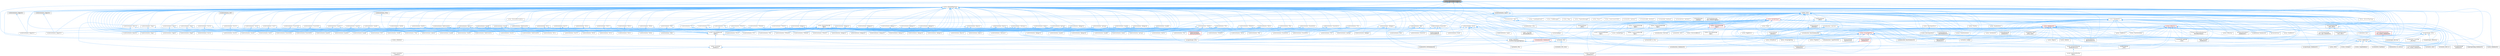 digraph "src/Ioss_ElementPermutation.h"
{
 // INTERACTIVE_SVG=YES
 // LATEX_PDF_SIZE
  bgcolor="transparent";
  edge [fontname=Helvetica,fontsize=10,labelfontname=Helvetica,labelfontsize=10];
  node [fontname=Helvetica,fontsize=10,shape=box,height=0.2,width=0.4];
  Node1 [id="Node000001",label="src/Ioss_ElementPermutation.h",height=0.2,width=0.4,color="gray40", fillcolor="grey60", style="filled", fontcolor="black",tooltip=" "];
  Node1 -> Node2 [id="edge1_Node000001_Node000002",dir="back",color="steelblue1",style="solid",tooltip=" "];
  Node2 [id="Node000002",label="src/Ioss_ElementPermutation.C",height=0.2,width=0.4,color="grey40", fillcolor="white", style="filled",URL="$Ioss__ElementPermutation_8C.html",tooltip=" "];
  Node1 -> Node3 [id="edge2_Node000001_Node000003",dir="back",color="steelblue1",style="solid",tooltip=" "];
  Node3 [id="Node000003",label="src/Ioss_ElementTopology.C",height=0.2,width=0.4,color="grey40", fillcolor="white", style="filled",URL="$Ioss__ElementTopology_8C.html",tooltip=" "];
  Node1 -> Node4 [id="edge3_Node000001_Node000004",dir="back",color="steelblue1",style="solid",tooltip=" "];
  Node4 [id="Node000004",label="src/Ioss_ElementTopology.h",height=0.2,width=0.4,color="grey40", fillcolor="white", style="filled",URL="$Ioss__ElementTopology_8h.html",tooltip=" "];
  Node4 -> Node5 [id="edge4_Node000004_Node000005",dir="back",color="steelblue1",style="solid",tooltip=" "];
  Node5 [id="Node000005",label="src/Ioss_ChainGenerator.C",height=0.2,width=0.4,color="grey40", fillcolor="white", style="filled",URL="$Ioss__ChainGenerator_8C.html",tooltip=" "];
  Node4 -> Node6 [id="edge5_Node000004_Node000006",dir="back",color="steelblue1",style="solid",tooltip=" "];
  Node6 [id="Node000006",label="src/Ioss_DatabaseIO.C",height=0.2,width=0.4,color="grey40", fillcolor="white", style="filled",URL="$Ioss__DatabaseIO_8C.html",tooltip=" "];
  Node4 -> Node7 [id="edge6_Node000004_Node000007",dir="back",color="steelblue1",style="solid",tooltip=" "];
  Node7 [id="Node000007",label="src/Ioss_Decomposition.C",height=0.2,width=0.4,color="grey40", fillcolor="white", style="filled",URL="$Ioss__Decomposition_8C.html",tooltip=" "];
  Node4 -> Node8 [id="edge7_Node000004_Node000008",dir="back",color="steelblue1",style="solid",tooltip=" "];
  Node8 [id="Node000008",label="src/Ioss_EdgeBlock.C",height=0.2,width=0.4,color="grey40", fillcolor="white", style="filled",URL="$Ioss__EdgeBlock_8C.html",tooltip=" "];
  Node4 -> Node2 [id="edge8_Node000004_Node000002",dir="back",color="steelblue1",style="solid",tooltip=" "];
  Node4 -> Node3 [id="edge9_Node000004_Node000003",dir="back",color="steelblue1",style="solid",tooltip=" "];
  Node4 -> Node9 [id="edge10_Node000004_Node000009",dir="back",color="steelblue1",style="solid",tooltip=" "];
  Node9 [id="Node000009",label="src/Ioss_EntityBlock.C",height=0.2,width=0.4,color="grey40", fillcolor="white", style="filled",URL="$Ioss__EntityBlock_8C.html",tooltip=" "];
  Node4 -> Node10 [id="edge11_Node000004_Node000010",dir="back",color="steelblue1",style="solid",tooltip=" "];
  Node10 [id="Node000010",label="src/Ioss_FaceBlock.C",height=0.2,width=0.4,color="grey40", fillcolor="white", style="filled",URL="$Ioss__FaceBlock_8C.html",tooltip=" "];
  Node4 -> Node11 [id="edge12_Node000004_Node000011",dir="back",color="steelblue1",style="solid",tooltip=" "];
  Node11 [id="Node000011",label="src/Ioss_FaceGenerator.C",height=0.2,width=0.4,color="grey40", fillcolor="white", style="filled",URL="$Ioss__FaceGenerator_8C.html",tooltip=" "];
  Node4 -> Node12 [id="edge13_Node000004_Node000012",dir="back",color="steelblue1",style="solid",tooltip=" "];
  Node12 [id="Node000012",label="src/Ioss_Region.C",height=0.2,width=0.4,color="grey40", fillcolor="white", style="filled",URL="$Ioss__Region_8C.html",tooltip=" "];
  Node4 -> Node13 [id="edge14_Node000004_Node000013",dir="back",color="steelblue1",style="solid",tooltip=" "];
  Node13 [id="Node000013",label="src/Ioss_SideBlock.C",height=0.2,width=0.4,color="grey40", fillcolor="white", style="filled",URL="$Ioss__SideBlock_8C.html",tooltip=" "];
  Node4 -> Node14 [id="edge15_Node000004_Node000014",dir="back",color="steelblue1",style="solid",tooltip=" "];
  Node14 [id="Node000014",label="src/Ioss_SideSet.C",height=0.2,width=0.4,color="grey40", fillcolor="white", style="filled",URL="$Ioss__SideSet_8C.html",tooltip=" "];
  Node4 -> Node15 [id="edge16_Node000004_Node000015",dir="back",color="steelblue1",style="solid",tooltip=" "];
  Node15 [id="Node000015",label="src/Ioss_SubSystem.h",height=0.2,width=0.4,color="grey40", fillcolor="white", style="filled",URL="$Ioss__SubSystem_8h.html",tooltip=" "];
  Node15 -> Node16 [id="edge17_Node000015_Node000016",dir="back",color="steelblue1",style="solid",tooltip=" "];
  Node16 [id="Node000016",label="src/Ioss_Compare.C",height=0.2,width=0.4,color="grey40", fillcolor="white", style="filled",URL="$Ioss__Compare_8C.html",tooltip=" "];
  Node15 -> Node17 [id="edge18_Node000015_Node000017",dir="back",color="steelblue1",style="solid",tooltip=" "];
  Node17 [id="Node000017",label="src/Ioss_CopyDatabase.C",height=0.2,width=0.4,color="grey40", fillcolor="white", style="filled",URL="$Ioss__CopyDatabase_8C.html",tooltip=" "];
  Node15 -> Node6 [id="edge19_Node000015_Node000006",dir="back",color="steelblue1",style="solid",tooltip=" "];
  Node15 -> Node18 [id="edge20_Node000015_Node000018",dir="back",color="steelblue1",style="solid",tooltip=" "];
  Node18 [id="Node000018",label="src/Ioss_Utils.C",height=0.2,width=0.4,color="grey40", fillcolor="white", style="filled",URL="$Ioss__Utils_8C.html",tooltip=" "];
  Node15 -> Node19 [id="edge21_Node000015_Node000019",dir="back",color="steelblue1",style="solid",tooltip=" "];
  Node19 [id="Node000019",label="src/adios/utest/Ut\l_ioad.C",height=0.2,width=0.4,color="grey40", fillcolor="white", style="filled",URL="$Ut__ioad_8C.html",tooltip=" "];
  Node15 -> Node20 [id="edge22_Node000015_Node000020",dir="back",color="steelblue1",style="solid",tooltip=" "];
  Node20 [id="Node000020",label="src/cgns/Iocgns_DatabaseIO.C",height=0.2,width=0.4,color="grey40", fillcolor="white", style="filled",URL="$Iocgns__DatabaseIO_8C.html",tooltip=" "];
  Node15 -> Node21 [id="edge23_Node000015_Node000021",dir="back",color="steelblue1",style="solid",tooltip=" "];
  Node21 [id="Node000021",label="src/faodel/Iofaodel\l_DatabaseIO.C",height=0.2,width=0.4,color="grey40", fillcolor="white", style="filled",URL="$Iofaodel__DatabaseIO_8C.html",tooltip=" "];
  Node15 -> Node22 [id="edge24_Node000015_Node000022",dir="back",color="steelblue1",style="solid",tooltip=" "];
  Node22 [id="Node000022",label="src/main/io_shell.C",height=0.2,width=0.4,color="grey40", fillcolor="white", style="filled",URL="$io__shell_8C.html",tooltip=" "];
  Node15 -> Node23 [id="edge25_Node000015_Node000023",dir="back",color="steelblue1",style="solid",tooltip=" "];
  Node23 [id="Node000023",label="src/main/io_shell_ts.C",height=0.2,width=0.4,color="grey40", fillcolor="white", style="filled",URL="$io__shell__ts_8C.html",tooltip=" "];
  Node15 -> Node24 [id="edge26_Node000015_Node000024",dir="back",color="steelblue1",style="solid",tooltip=" "];
  Node24 [id="Node000024",label="src/main/struc_to_unstruc.C",height=0.2,width=0.4,color="grey40", fillcolor="white", style="filled",URL="$struc__to__unstruc_8C.html",tooltip=" "];
  Node15 -> Node25 [id="edge27_Node000015_Node000025",dir="back",color="steelblue1",style="solid",tooltip=" "];
  Node25 [id="Node000025",label="src/pamgen/Iopg_DatabaseIO.C",height=0.2,width=0.4,color="grey40", fillcolor="white", style="filled",URL="$Iopg__DatabaseIO_8C.html",tooltip=" "];
  Node15 -> Node26 [id="edge28_Node000015_Node000026",dir="back",color="steelblue1",style="solid",tooltip=" "];
  Node26 [id="Node000026",label="src/utest/Utst_heartbeat.C",height=0.2,width=0.4,color="grey40", fillcolor="white", style="filled",URL="$Utst__heartbeat_8C.html",tooltip=" "];
  Node15 -> Node27 [id="edge29_Node000015_Node000027",dir="back",color="steelblue1",style="solid",tooltip=" "];
  Node27 [id="Node000027",label="src/visualization/exodus\l/Iovs_exodus_DatabaseIO.C",height=0.2,width=0.4,color="grey40", fillcolor="white", style="filled",URL="$Iovs__exodus__DatabaseIO_8C.html",tooltip=" "];
  Node4 -> Node28 [id="edge30_Node000004_Node000028",dir="back",color="steelblue1",style="solid",tooltip=" "];
  Node28 [id="Node000028",label="src/Ioss_Utils.h",height=0.2,width=0.4,color="grey40", fillcolor="white", style="filled",URL="$Ioss__Utils_8h.html",tooltip=" "];
  Node28 -> Node5 [id="edge31_Node000028_Node000005",dir="back",color="steelblue1",style="solid",tooltip=" "];
  Node28 -> Node29 [id="edge32_Node000028_Node000029",dir="back",color="steelblue1",style="solid",tooltip=" "];
  Node29 [id="Node000029",label="src/Ioss_CompositeVariable\lType.C",height=0.2,width=0.4,color="grey40", fillcolor="white", style="filled",URL="$Ioss__CompositeVariableType_8C.html",tooltip=" "];
  Node28 -> Node30 [id="edge33_Node000028_Node000030",dir="back",color="steelblue1",style="solid",tooltip=" "];
  Node30 [id="Node000030",label="src/Ioss_ConstructedVariable\lType.C",height=0.2,width=0.4,color="grey40", fillcolor="white", style="filled",URL="$Ioss__ConstructedVariableType_8C.html",tooltip=" "];
  Node28 -> Node31 [id="edge34_Node000028_Node000031",dir="back",color="steelblue1",style="solid",tooltip=" "];
  Node31 [id="Node000031",label="src/Ioss_CoordinateFrame.C",height=0.2,width=0.4,color="grey40", fillcolor="white", style="filled",URL="$Ioss__CoordinateFrame_8C.html",tooltip=" "];
  Node28 -> Node7 [id="edge35_Node000028_Node000007",dir="back",color="steelblue1",style="solid",tooltip=" "];
  Node28 -> Node32 [id="edge36_Node000028_Node000032",dir="back",color="steelblue1",style="solid",tooltip=" "];
  Node32 [id="Node000032",label="src/Ioss_Decomposition.h",height=0.2,width=0.4,color="grey40", fillcolor="white", style="filled",URL="$Ioss__Decomposition_8h.html",tooltip=" "];
  Node32 -> Node7 [id="edge37_Node000032_Node000007",dir="back",color="steelblue1",style="solid",tooltip=" "];
  Node28 -> Node2 [id="edge38_Node000028_Node000002",dir="back",color="steelblue1",style="solid",tooltip=" "];
  Node28 -> Node3 [id="edge39_Node000028_Node000003",dir="back",color="steelblue1",style="solid",tooltip=" "];
  Node28 -> Node9 [id="edge40_Node000028_Node000009",dir="back",color="steelblue1",style="solid",tooltip=" "];
  Node28 -> Node33 [id="edge41_Node000028_Node000033",dir="back",color="steelblue1",style="solid",tooltip=" "];
  Node33 [id="Node000033",label="src/Ioss_Field.C",height=0.2,width=0.4,color="grey40", fillcolor="white", style="filled",URL="$Ioss__Field_8C.html",tooltip=" "];
  Node28 -> Node34 [id="edge42_Node000028_Node000034",dir="back",color="steelblue1",style="solid",tooltip=" "];
  Node34 [id="Node000034",label="src/Ioss_FieldManager.C",height=0.2,width=0.4,color="grey40", fillcolor="white", style="filled",URL="$Ioss__FieldManager_8C.html",tooltip=" "];
  Node28 -> Node35 [id="edge43_Node000028_Node000035",dir="back",color="steelblue1",style="solid",tooltip=" "];
  Node35 [id="Node000035",label="src/Ioss_FileInfo.C",height=0.2,width=0.4,color="grey40", fillcolor="white", style="filled",URL="$Ioss__FileInfo_8C.html",tooltip=" "];
  Node28 -> Node36 [id="edge44_Node000028_Node000036",dir="back",color="steelblue1",style="solid",tooltip=" "];
  Node36 [id="Node000036",label="src/Ioss_GroupingEntity.C",height=0.2,width=0.4,color="grey40", fillcolor="white", style="filled",URL="$Ioss__GroupingEntity_8C.html",tooltip=" "];
  Node28 -> Node37 [id="edge45_Node000028_Node000037",dir="back",color="steelblue1",style="solid",tooltip=" "];
  Node37 [id="Node000037",label="src/Ioss_IOFactory.C",height=0.2,width=0.4,color="grey40", fillcolor="white", style="filled",URL="$Ioss__IOFactory_8C.html",tooltip=" "];
  Node28 -> Node38 [id="edge46_Node000028_Node000038",dir="back",color="steelblue1",style="solid",tooltip=" "];
  Node38 [id="Node000038",label="src/Ioss_Map.C",height=0.2,width=0.4,color="grey40", fillcolor="white", style="filled",URL="$Ioss__Map_8C.html",tooltip=" "];
  Node28 -> Node39 [id="edge47_Node000028_Node000039",dir="back",color="steelblue1",style="solid",tooltip=" "];
  Node39 [id="Node000039",label="src/Ioss_ParallelUtils.C",height=0.2,width=0.4,color="grey40", fillcolor="white", style="filled",URL="$Ioss__ParallelUtils_8C.html",tooltip=" "];
  Node28 -> Node40 [id="edge48_Node000028_Node000040",dir="back",color="steelblue1",style="solid",tooltip=" "];
  Node40 [id="Node000040",label="src/Ioss_ParallelUtils.h",height=0.2,width=0.4,color="grey40", fillcolor="white", style="filled",URL="$Ioss__ParallelUtils_8h.html",tooltip=" "];
  Node40 -> Node6 [id="edge49_Node000040_Node000006",dir="back",color="steelblue1",style="solid",tooltip=" "];
  Node40 -> Node41 [id="edge50_Node000040_Node000041",dir="back",color="steelblue1",style="solid",tooltip=" "];
  Node41 [id="Node000041",label="src/Ioss_DatabaseIO.h",height=0.2,width=0.4,color="red", fillcolor="#FFF0F0", style="filled",URL="$Ioss__DatabaseIO_8h.html",tooltip=" "];
  Node41 -> Node5 [id="edge51_Node000041_Node000005",dir="back",color="steelblue1",style="solid",tooltip=" "];
  Node41 -> Node8 [id="edge52_Node000041_Node000008",dir="back",color="steelblue1",style="solid",tooltip=" "];
  Node41 -> Node9 [id="edge53_Node000041_Node000009",dir="back",color="steelblue1",style="solid",tooltip=" "];
  Node41 -> Node10 [id="edge54_Node000041_Node000010",dir="back",color="steelblue1",style="solid",tooltip=" "];
  Node41 -> Node11 [id="edge55_Node000041_Node000011",dir="back",color="steelblue1",style="solid",tooltip=" "];
  Node41 -> Node36 [id="edge56_Node000041_Node000036",dir="back",color="steelblue1",style="solid",tooltip=" "];
  Node41 -> Node49 [id="edge57_Node000041_Node000049",dir="back",color="steelblue1",style="solid",tooltip=" "];
  Node49 [id="Node000049",label="src/Ioss_GroupingEntity.h",height=0.2,width=0.4,color="red", fillcolor="#FFF0F0", style="filled",URL="$Ioss__GroupingEntity_8h.html",tooltip=" "];
  Node49 -> Node9 [id="edge58_Node000049_Node000009",dir="back",color="steelblue1",style="solid",tooltip=" "];
  Node49 -> Node36 [id="edge59_Node000049_Node000036",dir="back",color="steelblue1",style="solid",tooltip=" "];
  Node49 -> Node122 [id="edge60_Node000049_Node000122",dir="back",color="steelblue1",style="solid",tooltip=" "];
  Node122 [id="Node000122",label="src/Ioss_Property.C",height=0.2,width=0.4,color="grey40", fillcolor="white", style="filled",URL="$Ioss__Property_8C.html",tooltip=" "];
  Node49 -> Node12 [id="edge61_Node000049_Node000012",dir="back",color="steelblue1",style="solid",tooltip=" "];
  Node49 -> Node14 [id="edge62_Node000049_Node000014",dir="back",color="steelblue1",style="solid",tooltip=" "];
  Node49 -> Node15 [id="edge63_Node000049_Node000015",dir="back",color="steelblue1",style="solid",tooltip=" "];
  Node49 -> Node53 [id="edge64_Node000049_Node000053",dir="back",color="steelblue1",style="solid",tooltip=" "];
  Node53 [id="Node000053",label="src/exodus/Ioex_BaseDatabaseIO.C",height=0.2,width=0.4,color="grey40", fillcolor="white", style="filled",URL="$Ioex__BaseDatabaseIO_8C.html",tooltip=" "];
  Node49 -> Node54 [id="edge65_Node000049_Node000054",dir="back",color="steelblue1",style="solid",tooltip=" "];
  Node54 [id="Node000054",label="src/exodus/Ioex_DatabaseIO.C",height=0.2,width=0.4,color="grey40", fillcolor="white", style="filled",URL="$Ioex__DatabaseIO_8C.html",tooltip=" "];
  Node49 -> Node132 [id="edge66_Node000049_Node000132",dir="back",color="steelblue1",style="solid",tooltip=" "];
  Node132 [id="Node000132",label="src/exodus/Ioex_SuperElement.C",height=0.2,width=0.4,color="grey40", fillcolor="white", style="filled",URL="$Ioex__SuperElement_8C.html",tooltip=" "];
  Node49 -> Node57 [id="edge67_Node000049_Node000057",dir="back",color="steelblue1",style="solid",tooltip=" "];
  Node57 [id="Node000057",label="src/exonull/Ioexnl\l_BaseDatabaseIO.C",height=0.2,width=0.4,color="grey40", fillcolor="white", style="filled",URL="$Ioexnl__BaseDatabaseIO_8C.html",tooltip=" "];
  Node49 -> Node58 [id="edge68_Node000049_Node000058",dir="back",color="steelblue1",style="solid",tooltip=" "];
  Node58 [id="Node000058",label="src/exonull/Ioexnl\l_DatabaseIO.C",height=0.2,width=0.4,color="grey40", fillcolor="white", style="filled",URL="$Ioexnl__DatabaseIO_8C.html",tooltip=" "];
  Node49 -> Node135 [id="edge69_Node000049_Node000135",dir="back",color="steelblue1",style="solid",tooltip=" "];
  Node135 [id="Node000135",label="src/exonull/Ioexnl\l_SuperElement.C",height=0.2,width=0.4,color="grey40", fillcolor="white", style="filled",URL="$Ioexnl__SuperElement_8C.html",tooltip=" "];
  Node49 -> Node77 [id="edge70_Node000049_Node000077",dir="back",color="steelblue1",style="solid",tooltip=" "];
  Node77 [id="Node000077",label="src/gen_struc/Iogs\l_DatabaseIO.C",height=0.2,width=0.4,color="grey40", fillcolor="white", style="filled",URL="$Iogs__DatabaseIO_8C.html",tooltip=" "];
  Node49 -> Node78 [id="edge71_Node000049_Node000078",dir="back",color="steelblue1",style="solid",tooltip=" "];
  Node78 [id="Node000078",label="src/generated/Iogn\l_DatabaseIO.C",height=0.2,width=0.4,color="grey40", fillcolor="white", style="filled",URL="$Iogn__DatabaseIO_8C.html",tooltip=" "];
  Node49 -> Node79 [id="edge72_Node000049_Node000079",dir="back",color="steelblue1",style="solid",tooltip=" "];
  Node79 [id="Node000079",label="src/main/cth_pressure\l_map.C",height=0.2,width=0.4,color="grey40", fillcolor="white", style="filled",URL="$cth__pressure__map_8C.html",tooltip=" "];
  Node49 -> Node61 [id="edge73_Node000049_Node000061",dir="back",color="steelblue1",style="solid",tooltip=" "];
  Node61 [id="Node000061",label="src/main/io_info.h",height=0.2,width=0.4,color="grey40", fillcolor="white", style="filled",URL="$io__info_8h.html",tooltip=" "];
  Node61 -> Node62 [id="edge74_Node000061_Node000062",dir="back",color="steelblue1",style="solid",tooltip=" "];
  Node62 [id="Node000062",label="src/main/io_info.C",height=0.2,width=0.4,color="grey40", fillcolor="white", style="filled",URL="$io__info_8C.html",tooltip=" "];
  Node61 -> Node63 [id="edge75_Node000061_Node000063",dir="back",color="steelblue1",style="solid",tooltip=" "];
  Node63 [id="Node000063",label="src/main/io_info_main.C",height=0.2,width=0.4,color="grey40", fillcolor="white", style="filled",URL="$io__info__main_8C.html",tooltip=" "];
  Node49 -> Node64 [id="edge76_Node000049_Node000064",dir="back",color="steelblue1",style="solid",tooltip=" "];
  Node64 [id="Node000064",label="src/main/io_modify.C",height=0.2,width=0.4,color="grey40", fillcolor="white", style="filled",URL="$io__modify_8C.html",tooltip=" "];
  Node49 -> Node92 [id="edge77_Node000049_Node000092",dir="back",color="steelblue1",style="solid",tooltip=" "];
  Node92 [id="Node000092",label="src/main/shell_to_hex.C",height=0.2,width=0.4,color="grey40", fillcolor="white", style="filled",URL="$shell__to__hex_8C.html",tooltip=" "];
  Node49 -> Node66 [id="edge78_Node000049_Node000066",dir="back",color="steelblue1",style="solid",tooltip=" "];
  Node66 [id="Node000066",label="src/text_mesh/Iotm\l_DatabaseIO.C",height=0.2,width=0.4,color="grey40", fillcolor="white", style="filled",URL="$Iotm__DatabaseIO_8C.html",tooltip=" "];
  Node49 -> Node67 [id="edge79_Node000049_Node000067",dir="back",color="steelblue1",style="solid",tooltip=" "];
  Node67 [id="Node000067",label="src/unit_tests/UnitTestIotm\lTextMeshFixture.h",height=0.2,width=0.4,color="grey40", fillcolor="white", style="filled",URL="$UnitTestIotmTextMeshFixture_8h.html",tooltip=" "];
  Node67 -> Node68 [id="edge80_Node000067_Node000068",dir="back",color="steelblue1",style="solid",tooltip=" "];
  Node68 [id="Node000068",label="src/unit_tests/UnitTestText\lMesh.C",height=0.2,width=0.4,color="grey40", fillcolor="white", style="filled",URL="$UnitTestTextMesh_8C.html",tooltip=" "];
  Node41 -> Node12 [id="edge81_Node000041_Node000012",dir="back",color="steelblue1",style="solid",tooltip=" "];
  Node41 -> Node137 [id="edge82_Node000041_Node000137",dir="back",color="steelblue1",style="solid",tooltip=" "];
  Node137 [id="Node000137",label="src/Ioss_SerializeIO.C",height=0.2,width=0.4,color="grey40", fillcolor="white", style="filled",URL="$Ioss__SerializeIO_8C.html",tooltip=" "];
  Node41 -> Node13 [id="edge83_Node000041_Node000013",dir="back",color="steelblue1",style="solid",tooltip=" "];
  Node41 -> Node14 [id="edge84_Node000041_Node000014",dir="back",color="steelblue1",style="solid",tooltip=" "];
  Node41 -> Node101 [id="edge85_Node000041_Node000101",dir="back",color="steelblue1",style="solid",tooltip=" "];
  Node101 [id="Node000101",label="src/Ioss_StructuredBlock.C",height=0.2,width=0.4,color="grey40", fillcolor="white", style="filled",URL="$Ioss__StructuredBlock_8C.html",tooltip=" "];
  Node41 -> Node15 [id="edge86_Node000041_Node000015",dir="back",color="steelblue1",style="solid",tooltip=" "];
  Node41 -> Node18 [id="edge87_Node000041_Node000018",dir="back",color="steelblue1",style="solid",tooltip=" "];
  Node41 -> Node72 [id="edge88_Node000041_Node000072",dir="back",color="steelblue1",style="solid",tooltip=" "];
  Node72 [id="Node000072",label="src/adios/Ioad_DatabaseIO.C",height=0.2,width=0.4,color="grey40", fillcolor="white", style="filled",URL="$Ioad__DatabaseIO_8C.html",tooltip=" "];
  Node41 -> Node19 [id="edge89_Node000041_Node000019",dir="back",color="steelblue1",style="solid",tooltip=" "];
  Node41 -> Node51 [id="edge90_Node000041_Node000051",dir="back",color="steelblue1",style="solid",tooltip=" "];
  Node51 [id="Node000051",label="src/catalyst/Iocatalyst\l_DatabaseIO.C",height=0.2,width=0.4,color="grey40", fillcolor="white", style="filled",URL="$Iocatalyst__DatabaseIO_8C.html",tooltip=" "];
  Node41 -> Node85 [id="edge91_Node000041_Node000085",dir="back",color="steelblue1",style="solid",tooltip=" "];
  Node85 [id="Node000085",label="src/cgns/Iocgns_Utils.h",height=0.2,width=0.4,color="grey40", fillcolor="white", style="filled",URL="$Iocgns__Utils_8h.html",tooltip=" "];
  Node85 -> Node20 [id="edge92_Node000085_Node000020",dir="back",color="steelblue1",style="solid",tooltip=" "];
  Node85 -> Node86 [id="edge93_Node000085_Node000086",dir="back",color="steelblue1",style="solid",tooltip=" "];
  Node86 [id="Node000086",label="src/cgns/Iocgns_IOFactory.C",height=0.2,width=0.4,color="grey40", fillcolor="white", style="filled",URL="$Iocgns__IOFactory_8C.html",tooltip=" "];
  Node85 -> Node52 [id="edge94_Node000085_Node000052",dir="back",color="steelblue1",style="solid",tooltip=" "];
  Node52 [id="Node000052",label="src/cgns/Iocgns_Utils.C",height=0.2,width=0.4,color="grey40", fillcolor="white", style="filled",URL="$Iocgns__Utils_8C.html",tooltip=" "];
  Node85 -> Node87 [id="edge95_Node000085_Node000087",dir="back",color="steelblue1",style="solid",tooltip=" "];
  Node87 [id="Node000087",label="src/main/cgns_decomp.C",height=0.2,width=0.4,color="grey40", fillcolor="white", style="filled",URL="$cgns__decomp_8C.html",tooltip=" "];
  Node85 -> Node24 [id="edge96_Node000085_Node000024",dir="back",color="steelblue1",style="solid",tooltip=" "];
  Node85 -> Node88 [id="edge97_Node000085_Node000088",dir="back",color="steelblue1",style="solid",tooltip=" "];
  Node88 [id="Node000088",label="src/utest/Utst_structured\l_decomp.C",height=0.2,width=0.4,color="grey40", fillcolor="white", style="filled",URL="$Utst__structured__decomp_8C.html",tooltip=" "];
  Node41 -> Node53 [id="edge98_Node000041_Node000053",dir="back",color="steelblue1",style="solid",tooltip=" "];
  Node41 -> Node145 [id="edge99_Node000041_Node000145",dir="back",color="steelblue1",style="solid",tooltip=" "];
  Node145 [id="Node000145",label="src/exodus/Ioex_BaseDatabaseIO.h",height=0.2,width=0.4,color="grey40", fillcolor="white", style="filled",URL="$Ioex__BaseDatabaseIO_8h.html",tooltip=" "];
  Node145 -> Node53 [id="edge100_Node000145_Node000053",dir="back",color="steelblue1",style="solid",tooltip=" "];
  Node145 -> Node146 [id="edge101_Node000145_Node000146",dir="back",color="steelblue1",style="solid",tooltip=" "];
  Node146 [id="Node000146",label="src/exodus/Ioex_DatabaseIO.h",height=0.2,width=0.4,color="red", fillcolor="#FFF0F0", style="filled",URL="$Ioex__DatabaseIO_8h.html",tooltip=" "];
  Node146 -> Node54 [id="edge102_Node000146_Node000054",dir="back",color="steelblue1",style="solid",tooltip=" "];
  Node146 -> Node89 [id="edge103_Node000146_Node000089",dir="back",color="steelblue1",style="solid",tooltip=" "];
  Node89 [id="Node000089",label="src/utest/Utst_IofxDatabaseIO.C",height=0.2,width=0.4,color="grey40", fillcolor="white", style="filled",URL="$Utst__IofxDatabaseIO_8C.html",tooltip=" "];
  Node41 -> Node54 [id="edge104_Node000041_Node000054",dir="back",color="steelblue1",style="solid",tooltip=" "];
  Node41 -> Node57 [id="edge105_Node000041_Node000057",dir="back",color="steelblue1",style="solid",tooltip=" "];
  Node41 -> Node149 [id="edge106_Node000041_Node000149",dir="back",color="steelblue1",style="solid",tooltip=" "];
  Node149 [id="Node000149",label="src/exonull/Ioexnl\l_BaseDatabaseIO.h",height=0.2,width=0.4,color="grey40", fillcolor="white", style="filled",URL="$Ioexnl__BaseDatabaseIO_8h.html",tooltip=" "];
  Node149 -> Node57 [id="edge107_Node000149_Node000057",dir="back",color="steelblue1",style="solid",tooltip=" "];
  Node149 -> Node150 [id="edge108_Node000149_Node000150",dir="back",color="steelblue1",style="solid",tooltip=" "];
  Node150 [id="Node000150",label="src/exonull/Ioexnl\l_DatabaseIO.h",height=0.2,width=0.4,color="red", fillcolor="#FFF0F0", style="filled",URL="$Ioexnl__DatabaseIO_8h.html",tooltip=" "];
  Node150 -> Node58 [id="edge109_Node000150_Node000058",dir="back",color="steelblue1",style="solid",tooltip=" "];
  Node41 -> Node58 [id="edge110_Node000041_Node000058",dir="back",color="steelblue1",style="solid",tooltip=" "];
  Node41 -> Node77 [id="edge111_Node000041_Node000077",dir="back",color="steelblue1",style="solid",tooltip=" "];
  Node41 -> Node78 [id="edge112_Node000041_Node000078",dir="back",color="steelblue1",style="solid",tooltip=" "];
  Node41 -> Node128 [id="edge113_Node000041_Node000128",dir="back",color="steelblue1",style="solid",tooltip=" "];
  Node128 [id="Node000128",label="src/heartbeat/Iohb\l_DatabaseIO.C",height=0.2,width=0.4,color="grey40", fillcolor="white", style="filled",URL="$Iohb__DatabaseIO_8C.html",tooltip=" "];
  Node41 -> Node87 [id="edge114_Node000041_Node000087",dir="back",color="steelblue1",style="solid",tooltip=" "];
  Node41 -> Node79 [id="edge115_Node000041_Node000079",dir="back",color="steelblue1",style="solid",tooltip=" "];
  Node41 -> Node61 [id="edge116_Node000041_Node000061",dir="back",color="steelblue1",style="solid",tooltip=" "];
  Node41 -> Node64 [id="edge117_Node000041_Node000064",dir="back",color="steelblue1",style="solid",tooltip=" "];
  Node41 -> Node92 [id="edge118_Node000041_Node000092",dir="back",color="steelblue1",style="solid",tooltip=" "];
  Node41 -> Node93 [id="edge119_Node000041_Node000093",dir="back",color="steelblue1",style="solid",tooltip=" "];
  Node93 [id="Node000093",label="src/main/skinner.C",height=0.2,width=0.4,color="grey40", fillcolor="white", style="filled",URL="$skinner_8C.html",tooltip=" "];
  Node41 -> Node94 [id="edge120_Node000041_Node000094",dir="back",color="steelblue1",style="solid",tooltip=" "];
  Node94 [id="Node000094",label="src/main/sphgen.C",height=0.2,width=0.4,color="grey40", fillcolor="white", style="filled",URL="$sphgen_8C.html",tooltip=" "];
  Node41 -> Node66 [id="edge121_Node000041_Node000066",dir="back",color="steelblue1",style="solid",tooltip=" "];
  Node41 -> Node96 [id="edge122_Node000041_Node000096",dir="back",color="steelblue1",style="solid",tooltip=" "];
  Node96 [id="Node000096",label="src/unit_tests/UnitTestElement\lBlockBatchRead.C",height=0.2,width=0.4,color="grey40", fillcolor="white", style="filled",URL="$UnitTestElementBlockBatchRead_8C.html",tooltip=" "];
  Node41 -> Node67 [id="edge123_Node000041_Node000067",dir="back",color="steelblue1",style="solid",tooltip=" "];
  Node41 -> Node70 [id="edge124_Node000041_Node000070",dir="back",color="steelblue1",style="solid",tooltip=" "];
  Node70 [id="Node000070",label="src/utest/Utst_blob\l_write_read.C",height=0.2,width=0.4,color="grey40", fillcolor="white", style="filled",URL="$Utst__blob__write__read_8C.html",tooltip=" "];
  Node41 -> Node165 [id="edge125_Node000041_Node000165",dir="back",color="steelblue1",style="solid",tooltip=" "];
  Node165 [id="Node000165",label="src/visualization/exodus\l/Iovs_exodus_DatabaseIO.h",height=0.2,width=0.4,color="red", fillcolor="#FFF0F0", style="filled",URL="$Iovs__exodus__DatabaseIO_8h.html",tooltip=" "];
  Node165 -> Node27 [id="edge126_Node000165_Node000027",dir="back",color="steelblue1",style="solid",tooltip=" "];
  Node40 -> Node7 [id="edge127_Node000040_Node000007",dir="back",color="steelblue1",style="solid",tooltip=" "];
  Node40 -> Node32 [id="edge128_Node000040_Node000032",dir="back",color="steelblue1",style="solid",tooltip=" "];
  Node40 -> Node11 [id="edge129_Node000040_Node000011",dir="back",color="steelblue1",style="solid",tooltip=" "];
  Node40 -> Node35 [id="edge130_Node000040_Node000035",dir="back",color="steelblue1",style="solid",tooltip=" "];
  Node40 -> Node37 [id="edge131_Node000040_Node000037",dir="back",color="steelblue1",style="solid",tooltip=" "];
  Node40 -> Node168 [id="edge132_Node000040_Node000168",dir="back",color="steelblue1",style="solid",tooltip=" "];
  Node168 [id="Node000168",label="src/Ioss_IOFactory.h",height=0.2,width=0.4,color="red", fillcolor="#FFF0F0", style="filled",URL="$Ioss__IOFactory_8h.html",tooltip=" "];
  Node168 -> Node11 [id="edge133_Node000168_Node000011",dir="back",color="steelblue1",style="solid",tooltip=" "];
  Node168 -> Node37 [id="edge134_Node000168_Node000037",dir="back",color="steelblue1",style="solid",tooltip=" "];
  Node168 -> Node15 [id="edge135_Node000168_Node000015",dir="back",color="steelblue1",style="solid",tooltip=" "];
  Node168 -> Node19 [id="edge136_Node000168_Node000019",dir="back",color="steelblue1",style="solid",tooltip=" "];
  Node168 -> Node86 [id="edge137_Node000168_Node000086",dir="back",color="steelblue1",style="solid",tooltip=" "];
  Node168 -> Node52 [id="edge138_Node000168_Node000052",dir="back",color="steelblue1",style="solid",tooltip=" "];
  Node168 -> Node53 [id="edge139_Node000168_Node000053",dir="back",color="steelblue1",style="solid",tooltip=" "];
  Node168 -> Node57 [id="edge140_Node000168_Node000057",dir="back",color="steelblue1",style="solid",tooltip=" "];
  Node168 -> Node77 [id="edge141_Node000168_Node000077",dir="back",color="steelblue1",style="solid",tooltip=" "];
  Node168 -> Node78 [id="edge142_Node000168_Node000078",dir="back",color="steelblue1",style="solid",tooltip=" "];
  Node168 -> Node128 [id="edge143_Node000168_Node000128",dir="back",color="steelblue1",style="solid",tooltip=" "];
  Node168 -> Node87 [id="edge144_Node000168_Node000087",dir="back",color="steelblue1",style="solid",tooltip=" "];
  Node168 -> Node79 [id="edge145_Node000168_Node000079",dir="back",color="steelblue1",style="solid",tooltip=" "];
  Node168 -> Node61 [id="edge146_Node000168_Node000061",dir="back",color="steelblue1",style="solid",tooltip=" "];
  Node168 -> Node64 [id="edge147_Node000168_Node000064",dir="back",color="steelblue1",style="solid",tooltip=" "];
  Node168 -> Node92 [id="edge148_Node000168_Node000092",dir="back",color="steelblue1",style="solid",tooltip=" "];
  Node168 -> Node93 [id="edge149_Node000168_Node000093",dir="back",color="steelblue1",style="solid",tooltip=" "];
  Node168 -> Node94 [id="edge150_Node000168_Node000094",dir="back",color="steelblue1",style="solid",tooltip=" "];
  Node168 -> Node66 [id="edge151_Node000168_Node000066",dir="back",color="steelblue1",style="solid",tooltip=" "];
  Node168 -> Node96 [id="edge152_Node000168_Node000096",dir="back",color="steelblue1",style="solid",tooltip=" "];
  Node168 -> Node67 [id="edge153_Node000168_Node000067",dir="back",color="steelblue1",style="solid",tooltip=" "];
  Node168 -> Node70 [id="edge154_Node000168_Node000070",dir="back",color="steelblue1",style="solid",tooltip=" "];
  Node40 -> Node39 [id="edge155_Node000040_Node000039",dir="back",color="steelblue1",style="solid",tooltip=" "];
  Node40 -> Node137 [id="edge156_Node000040_Node000137",dir="back",color="steelblue1",style="solid",tooltip=" "];
  Node40 -> Node13 [id="edge157_Node000040_Node000013",dir="back",color="steelblue1",style="solid",tooltip=" "];
  Node40 -> Node72 [id="edge158_Node000040_Node000072",dir="back",color="steelblue1",style="solid",tooltip=" "];
  Node40 -> Node51 [id="edge159_Node000040_Node000051",dir="back",color="steelblue1",style="solid",tooltip=" "];
  Node40 -> Node53 [id="edge160_Node000040_Node000053",dir="back",color="steelblue1",style="solid",tooltip=" "];
  Node40 -> Node54 [id="edge161_Node000040_Node000054",dir="back",color="steelblue1",style="solid",tooltip=" "];
  Node40 -> Node169 [id="edge162_Node000040_Node000169",dir="back",color="steelblue1",style="solid",tooltip=" "];
  Node169 [id="Node000169",label="src/exodus/Ioex_Internals.h",height=0.2,width=0.4,color="grey40", fillcolor="white", style="filled",URL="$Ioex__Internals_8h.html",tooltip=" "];
  Node169 -> Node53 [id="edge163_Node000169_Node000053",dir="back",color="steelblue1",style="solid",tooltip=" "];
  Node169 -> Node54 [id="edge164_Node000169_Node000054",dir="back",color="steelblue1",style="solid",tooltip=" "];
  Node169 -> Node55 [id="edge165_Node000169_Node000055",dir="back",color="steelblue1",style="solid",tooltip=" "];
  Node55 [id="Node000055",label="src/exodus/Ioex_Internals.C",height=0.2,width=0.4,color="grey40", fillcolor="white", style="filled",URL="$Ioex__Internals_8C.html",tooltip=" "];
  Node40 -> Node57 [id="edge166_Node000040_Node000057",dir="back",color="steelblue1",style="solid",tooltip=" "];
  Node40 -> Node58 [id="edge167_Node000040_Node000058",dir="back",color="steelblue1",style="solid",tooltip=" "];
  Node40 -> Node170 [id="edge168_Node000040_Node000170",dir="back",color="steelblue1",style="solid",tooltip=" "];
  Node170 [id="Node000170",label="src/exonull/Ioexnl\l_Internals.h",height=0.2,width=0.4,color="grey40", fillcolor="white", style="filled",URL="$Ioexnl__Internals_8h.html",tooltip=" "];
  Node170 -> Node58 [id="edge169_Node000170_Node000058",dir="back",color="steelblue1",style="solid",tooltip=" "];
  Node170 -> Node59 [id="edge170_Node000170_Node000059",dir="back",color="steelblue1",style="solid",tooltip=" "];
  Node59 [id="Node000059",label="src/exonull/Ioexnl\l_Internals.C",height=0.2,width=0.4,color="grey40", fillcolor="white", style="filled",URL="$Ioexnl__Internals_8C.html",tooltip=" "];
  Node40 -> Node77 [id="edge171_Node000040_Node000077",dir="back",color="steelblue1",style="solid",tooltip=" "];
  Node40 -> Node78 [id="edge172_Node000040_Node000078",dir="back",color="steelblue1",style="solid",tooltip=" "];
  Node40 -> Node128 [id="edge173_Node000040_Node000128",dir="back",color="steelblue1",style="solid",tooltip=" "];
  Node40 -> Node22 [id="edge174_Node000040_Node000022",dir="back",color="steelblue1",style="solid",tooltip=" "];
  Node40 -> Node23 [id="edge175_Node000040_Node000023",dir="back",color="steelblue1",style="solid",tooltip=" "];
  Node40 -> Node93 [id="edge176_Node000040_Node000093",dir="back",color="steelblue1",style="solid",tooltip=" "];
  Node40 -> Node24 [id="edge177_Node000040_Node000024",dir="back",color="steelblue1",style="solid",tooltip=" "];
  Node40 -> Node66 [id="edge178_Node000040_Node000066",dir="back",color="steelblue1",style="solid",tooltip=" "];
  Node40 -> Node96 [id="edge179_Node000040_Node000096",dir="back",color="steelblue1",style="solid",tooltip=" "];
  Node40 -> Node67 [id="edge180_Node000040_Node000067",dir="back",color="steelblue1",style="solid",tooltip=" "];
  Node40 -> Node27 [id="edge181_Node000040_Node000027",dir="back",color="steelblue1",style="solid",tooltip=" "];
  Node40 -> Node171 [id="edge182_Node000040_Node000171",dir="back",color="steelblue1",style="solid",tooltip=" "];
  Node171 [id="Node000171",label="src/visualization/utils\l/Iovs_Utils.h",height=0.2,width=0.4,color="grey40", fillcolor="white", style="filled",URL="$Iovs__Utils_8h.html",tooltip=" "];
  Node171 -> Node107 [id="edge183_Node000171_Node000107",dir="back",color="steelblue1",style="solid",tooltip=" "];
  Node107 [id="Node000107",label="src/visualization/cgns\l/Iovs_cgns_DatabaseIO.C",height=0.2,width=0.4,color="grey40", fillcolor="white", style="filled",URL="$Iovs__cgns__DatabaseIO_8C.html",tooltip=" "];
  Node171 -> Node27 [id="edge184_Node000171_Node000027",dir="back",color="steelblue1",style="solid",tooltip=" "];
  Node171 -> Node172 [id="edge185_Node000171_Node000172",dir="back",color="steelblue1",style="solid",tooltip=" "];
  Node172 [id="Node000172",label="src/visualization/utils\l/Iovs_Utils.C",height=0.2,width=0.4,color="grey40", fillcolor="white", style="filled",URL="$Iovs__Utils_8C.html",tooltip=" "];
  Node28 -> Node122 [id="edge186_Node000028_Node000122",dir="back",color="steelblue1",style="solid",tooltip=" "];
  Node28 -> Node173 [id="edge187_Node000028_Node000173",dir="back",color="steelblue1",style="solid",tooltip=" "];
  Node173 [id="Node000173",label="src/Ioss_PropertyManager.C",height=0.2,width=0.4,color="grey40", fillcolor="white", style="filled",URL="$Ioss__PropertyManager_8C.html",tooltip=" "];
  Node28 -> Node137 [id="edge188_Node000028_Node000137",dir="back",color="steelblue1",style="solid",tooltip=" "];
  Node28 -> Node15 [id="edge189_Node000028_Node000015",dir="back",color="steelblue1",style="solid",tooltip=" "];
  Node28 -> Node174 [id="edge190_Node000028_Node000174",dir="back",color="steelblue1",style="solid",tooltip=" "];
  Node174 [id="Node000174",label="src/Ioss_Tracer.C",height=0.2,width=0.4,color="grey40", fillcolor="white", style="filled",URL="$Ioss__Tracer_8C.html",tooltip=" "];
  Node28 -> Node18 [id="edge191_Node000028_Node000018",dir="back",color="steelblue1",style="solid",tooltip=" "];
  Node28 -> Node175 [id="edge192_Node000028_Node000175",dir="back",color="steelblue1",style="solid",tooltip=" "];
  Node175 [id="Node000175",label="src/Ioss_VariableType.C",height=0.2,width=0.4,color="grey40", fillcolor="white", style="filled",URL="$Ioss__VariableType_8C.html",tooltip=" "];
  Node28 -> Node176 [id="edge193_Node000028_Node000176",dir="back",color="steelblue1",style="solid",tooltip=" "];
  Node176 [id="Node000176",label="src/Ioss_VariableType.h",height=0.2,width=0.4,color="red", fillcolor="#FFF0F0", style="filled",URL="$Ioss__VariableType_8h.html",tooltip=" "];
  Node176 -> Node29 [id="edge194_Node000176_Node000029",dir="back",color="steelblue1",style="solid",tooltip=" "];
  Node176 -> Node177 [id="edge195_Node000176_Node000177",dir="back",color="steelblue1",style="solid",tooltip=" "];
  Node177 [id="Node000177",label="src/Ioss_CompositeVariable\lType.h",height=0.2,width=0.4,color="grey40", fillcolor="white", style="filled",URL="$Ioss__CompositeVariableType_8h.html",tooltip=" "];
  Node177 -> Node29 [id="edge196_Node000177_Node000029",dir="back",color="steelblue1",style="solid",tooltip=" "];
  Node177 -> Node175 [id="edge197_Node000177_Node000175",dir="back",color="steelblue1",style="solid",tooltip=" "];
  Node176 -> Node178 [id="edge198_Node000176_Node000178",dir="back",color="steelblue1",style="solid",tooltip=" "];
  Node178 [id="Node000178",label="src/Ioss_ConcreteVariable\lType.C",height=0.2,width=0.4,color="grey40", fillcolor="white", style="filled",URL="$Ioss__ConcreteVariableType_8C.html",tooltip=" "];
  Node176 -> Node179 [id="edge199_Node000176_Node000179",dir="back",color="steelblue1",style="solid",tooltip=" "];
  Node179 [id="Node000179",label="src/Ioss_ConcreteVariable\lType.h",height=0.2,width=0.4,color="red", fillcolor="#FFF0F0", style="filled",URL="$Ioss__ConcreteVariableType_8h.html",tooltip=" "];
  Node179 -> Node178 [id="edge200_Node000179_Node000178",dir="back",color="steelblue1",style="solid",tooltip=" "];
  Node179 -> Node121 [id="edge201_Node000179_Node000121",dir="back",color="steelblue1",style="solid",tooltip=" "];
  Node121 [id="Node000121",label="src/utest/Utst_ioel.C",height=0.2,width=0.4,color="grey40", fillcolor="white", style="filled",URL="$Utst__ioel_8C.html",tooltip=" "];
  Node179 -> Node181 [id="edge202_Node000179_Node000181",dir="back",color="steelblue1",style="solid",tooltip=" "];
  Node181 [id="Node000181",label="src/utest/Utst_utils.C",height=0.2,width=0.4,color="grey40", fillcolor="white", style="filled",URL="$Utst__utils_8C.html",tooltip=" "];
  Node176 -> Node30 [id="edge203_Node000176_Node000030",dir="back",color="steelblue1",style="solid",tooltip=" "];
  Node176 -> Node182 [id="edge204_Node000176_Node000182",dir="back",color="steelblue1",style="solid",tooltip=" "];
  Node182 [id="Node000182",label="src/Ioss_ConstructedVariable\lType.h",height=0.2,width=0.4,color="grey40", fillcolor="white", style="filled",URL="$Ioss__ConstructedVariableType_8h.html",tooltip=" "];
  Node182 -> Node30 [id="edge205_Node000182_Node000030",dir="back",color="steelblue1",style="solid",tooltip=" "];
  Node182 -> Node175 [id="edge206_Node000182_Node000175",dir="back",color="steelblue1",style="solid",tooltip=" "];
  Node176 -> Node183 [id="edge207_Node000176_Node000183",dir="back",color="steelblue1",style="solid",tooltip=" "];
  Node183 [id="Node000183",label="src/Ioss_ElementVariable\lType.h",height=0.2,width=0.4,color="grey40", fillcolor="white", style="filled",URL="$Ioss__ElementVariableType_8h.html",tooltip=" "];
  Node183 -> Node184 [id="edge208_Node000183_Node000184",dir="back",color="steelblue1",style="solid",tooltip=" "];
  Node184 [id="Node000184",label="src/elements/Ioss_Beam2.C",height=0.2,width=0.4,color="grey40", fillcolor="white", style="filled",URL="$Ioss__Beam2_8C.html",tooltip=" "];
  Node183 -> Node185 [id="edge209_Node000183_Node000185",dir="back",color="steelblue1",style="solid",tooltip=" "];
  Node185 [id="Node000185",label="src/elements/Ioss_Beam3.C",height=0.2,width=0.4,color="grey40", fillcolor="white", style="filled",URL="$Ioss__Beam3_8C.html",tooltip=" "];
  Node183 -> Node186 [id="edge210_Node000183_Node000186",dir="back",color="steelblue1",style="solid",tooltip=" "];
  Node186 [id="Node000186",label="src/elements/Ioss_Beam4.C",height=0.2,width=0.4,color="grey40", fillcolor="white", style="filled",URL="$Ioss__Beam4_8C.html",tooltip=" "];
  Node183 -> Node187 [id="edge211_Node000183_Node000187",dir="back",color="steelblue1",style="solid",tooltip=" "];
  Node187 [id="Node000187",label="src/elements/Ioss_Edge2.C",height=0.2,width=0.4,color="grey40", fillcolor="white", style="filled",URL="$Ioss__Edge2_8C.html",tooltip=" "];
  Node183 -> Node188 [id="edge212_Node000183_Node000188",dir="back",color="steelblue1",style="solid",tooltip=" "];
  Node188 [id="Node000188",label="src/elements/Ioss_Edge2D2.C",height=0.2,width=0.4,color="grey40", fillcolor="white", style="filled",URL="$Ioss__Edge2D2_8C.html",tooltip=" "];
  Node183 -> Node189 [id="edge213_Node000183_Node000189",dir="back",color="steelblue1",style="solid",tooltip=" "];
  Node189 [id="Node000189",label="src/elements/Ioss_Edge2D3.C",height=0.2,width=0.4,color="grey40", fillcolor="white", style="filled",URL="$Ioss__Edge2D3_8C.html",tooltip=" "];
  Node183 -> Node190 [id="edge214_Node000183_Node000190",dir="back",color="steelblue1",style="solid",tooltip=" "];
  Node190 [id="Node000190",label="src/elements/Ioss_Edge3.C",height=0.2,width=0.4,color="grey40", fillcolor="white", style="filled",URL="$Ioss__Edge3_8C.html",tooltip=" "];
  Node183 -> Node191 [id="edge215_Node000183_Node000191",dir="back",color="steelblue1",style="solid",tooltip=" "];
  Node191 [id="Node000191",label="src/elements/Ioss_Edge4.C",height=0.2,width=0.4,color="grey40", fillcolor="white", style="filled",URL="$Ioss__Edge4_8C.html",tooltip=" "];
  Node183 -> Node192 [id="edge216_Node000183_Node000192",dir="back",color="steelblue1",style="solid",tooltip=" "];
  Node192 [id="Node000192",label="src/elements/Ioss_Hex16.C",height=0.2,width=0.4,color="grey40", fillcolor="white", style="filled",URL="$Ioss__Hex16_8C.html",tooltip=" "];
  Node183 -> Node193 [id="edge217_Node000183_Node000193",dir="back",color="steelblue1",style="solid",tooltip=" "];
  Node193 [id="Node000193",label="src/elements/Ioss_Hex20.C",height=0.2,width=0.4,color="grey40", fillcolor="white", style="filled",URL="$Ioss__Hex20_8C.html",tooltip=" "];
  Node183 -> Node194 [id="edge218_Node000183_Node000194",dir="back",color="steelblue1",style="solid",tooltip=" "];
  Node194 [id="Node000194",label="src/elements/Ioss_Hex27.C",height=0.2,width=0.4,color="grey40", fillcolor="white", style="filled",URL="$Ioss__Hex27_8C.html",tooltip=" "];
  Node183 -> Node195 [id="edge219_Node000183_Node000195",dir="back",color="steelblue1",style="solid",tooltip=" "];
  Node195 [id="Node000195",label="src/elements/Ioss_Hex32.C",height=0.2,width=0.4,color="grey40", fillcolor="white", style="filled",URL="$Ioss__Hex32_8C.html",tooltip=" "];
  Node183 -> Node196 [id="edge220_Node000183_Node000196",dir="back",color="steelblue1",style="solid",tooltip=" "];
  Node196 [id="Node000196",label="src/elements/Ioss_Hex64.C",height=0.2,width=0.4,color="grey40", fillcolor="white", style="filled",URL="$Ioss__Hex64_8C.html",tooltip=" "];
  Node183 -> Node197 [id="edge221_Node000183_Node000197",dir="back",color="steelblue1",style="solid",tooltip=" "];
  Node197 [id="Node000197",label="src/elements/Ioss_Hex8.C",height=0.2,width=0.4,color="grey40", fillcolor="white", style="filled",URL="$Ioss__Hex8_8C.html",tooltip=" "];
  Node183 -> Node198 [id="edge222_Node000183_Node000198",dir="back",color="steelblue1",style="solid",tooltip=" "];
  Node198 [id="Node000198",label="src/elements/Ioss_Hex9.C",height=0.2,width=0.4,color="grey40", fillcolor="white", style="filled",URL="$Ioss__Hex9_8C.html",tooltip=" "];
  Node183 -> Node199 [id="edge223_Node000183_Node000199",dir="back",color="steelblue1",style="solid",tooltip=" "];
  Node199 [id="Node000199",label="src/elements/Ioss_Node.C",height=0.2,width=0.4,color="grey40", fillcolor="white", style="filled",URL="$Ioss__Node_8C.html",tooltip=" "];
  Node183 -> Node200 [id="edge224_Node000183_Node000200",dir="back",color="steelblue1",style="solid",tooltip=" "];
  Node200 [id="Node000200",label="src/elements/Ioss_Pyramid13.C",height=0.2,width=0.4,color="grey40", fillcolor="white", style="filled",URL="$Ioss__Pyramid13_8C.html",tooltip=" "];
  Node183 -> Node201 [id="edge225_Node000183_Node000201",dir="back",color="steelblue1",style="solid",tooltip=" "];
  Node201 [id="Node000201",label="src/elements/Ioss_Pyramid14.C",height=0.2,width=0.4,color="grey40", fillcolor="white", style="filled",URL="$Ioss__Pyramid14_8C.html",tooltip=" "];
  Node183 -> Node202 [id="edge226_Node000183_Node000202",dir="back",color="steelblue1",style="solid",tooltip=" "];
  Node202 [id="Node000202",label="src/elements/Ioss_Pyramid18.C",height=0.2,width=0.4,color="grey40", fillcolor="white", style="filled",URL="$Ioss__Pyramid18_8C.html",tooltip=" "];
  Node183 -> Node203 [id="edge227_Node000183_Node000203",dir="back",color="steelblue1",style="solid",tooltip=" "];
  Node203 [id="Node000203",label="src/elements/Ioss_Pyramid19.C",height=0.2,width=0.4,color="grey40", fillcolor="white", style="filled",URL="$Ioss__Pyramid19_8C.html",tooltip=" "];
  Node183 -> Node204 [id="edge228_Node000183_Node000204",dir="back",color="steelblue1",style="solid",tooltip=" "];
  Node204 [id="Node000204",label="src/elements/Ioss_Pyramid5.C",height=0.2,width=0.4,color="grey40", fillcolor="white", style="filled",URL="$Ioss__Pyramid5_8C.html",tooltip=" "];
  Node183 -> Node205 [id="edge229_Node000183_Node000205",dir="back",color="steelblue1",style="solid",tooltip=" "];
  Node205 [id="Node000205",label="src/elements/Ioss_Quad12.C",height=0.2,width=0.4,color="grey40", fillcolor="white", style="filled",URL="$Ioss__Quad12_8C.html",tooltip=" "];
  Node183 -> Node206 [id="edge230_Node000183_Node000206",dir="back",color="steelblue1",style="solid",tooltip=" "];
  Node206 [id="Node000206",label="src/elements/Ioss_Quad16.C",height=0.2,width=0.4,color="grey40", fillcolor="white", style="filled",URL="$Ioss__Quad16_8C.html",tooltip=" "];
  Node183 -> Node207 [id="edge231_Node000183_Node000207",dir="back",color="steelblue1",style="solid",tooltip=" "];
  Node207 [id="Node000207",label="src/elements/Ioss_Quad4.C",height=0.2,width=0.4,color="grey40", fillcolor="white", style="filled",URL="$Ioss__Quad4_8C.html",tooltip=" "];
  Node183 -> Node208 [id="edge232_Node000183_Node000208",dir="back",color="steelblue1",style="solid",tooltip=" "];
  Node208 [id="Node000208",label="src/elements/Ioss_Quad6.C",height=0.2,width=0.4,color="grey40", fillcolor="white", style="filled",URL="$Ioss__Quad6_8C.html",tooltip=" "];
  Node183 -> Node209 [id="edge233_Node000183_Node000209",dir="back",color="steelblue1",style="solid",tooltip=" "];
  Node209 [id="Node000209",label="src/elements/Ioss_Quad8.C",height=0.2,width=0.4,color="grey40", fillcolor="white", style="filled",URL="$Ioss__Quad8_8C.html",tooltip=" "];
  Node183 -> Node210 [id="edge234_Node000183_Node000210",dir="back",color="steelblue1",style="solid",tooltip=" "];
  Node210 [id="Node000210",label="src/elements/Ioss_Quad9.C",height=0.2,width=0.4,color="grey40", fillcolor="white", style="filled",URL="$Ioss__Quad9_8C.html",tooltip=" "];
  Node183 -> Node211 [id="edge235_Node000183_Node000211",dir="back",color="steelblue1",style="solid",tooltip=" "];
  Node211 [id="Node000211",label="src/elements/Ioss_Shell4.C",height=0.2,width=0.4,color="grey40", fillcolor="white", style="filled",URL="$Ioss__Shell4_8C.html",tooltip=" "];
  Node183 -> Node212 [id="edge236_Node000183_Node000212",dir="back",color="steelblue1",style="solid",tooltip=" "];
  Node212 [id="Node000212",label="src/elements/Ioss_Shell8.C",height=0.2,width=0.4,color="grey40", fillcolor="white", style="filled",URL="$Ioss__Shell8_8C.html",tooltip=" "];
  Node183 -> Node213 [id="edge237_Node000183_Node000213",dir="back",color="steelblue1",style="solid",tooltip=" "];
  Node213 [id="Node000213",label="src/elements/Ioss_Shell9.C",height=0.2,width=0.4,color="grey40", fillcolor="white", style="filled",URL="$Ioss__Shell9_8C.html",tooltip=" "];
  Node183 -> Node214 [id="edge238_Node000183_Node000214",dir="back",color="steelblue1",style="solid",tooltip=" "];
  Node214 [id="Node000214",label="src/elements/Ioss_ShellLine2D2.C",height=0.2,width=0.4,color="grey40", fillcolor="white", style="filled",URL="$Ioss__ShellLine2D2_8C.html",tooltip=" "];
  Node183 -> Node215 [id="edge239_Node000183_Node000215",dir="back",color="steelblue1",style="solid",tooltip=" "];
  Node215 [id="Node000215",label="src/elements/Ioss_ShellLine2D3.C",height=0.2,width=0.4,color="grey40", fillcolor="white", style="filled",URL="$Ioss__ShellLine2D3_8C.html",tooltip=" "];
  Node183 -> Node216 [id="edge240_Node000183_Node000216",dir="back",color="steelblue1",style="solid",tooltip=" "];
  Node216 [id="Node000216",label="src/elements/Ioss_Sphere.C",height=0.2,width=0.4,color="grey40", fillcolor="white", style="filled",URL="$Ioss__Sphere_8C.html",tooltip=" "];
  Node183 -> Node217 [id="edge241_Node000183_Node000217",dir="back",color="steelblue1",style="solid",tooltip=" "];
  Node217 [id="Node000217",label="src/elements/Ioss_Spring2.C",height=0.2,width=0.4,color="grey40", fillcolor="white", style="filled",URL="$Ioss__Spring2_8C.html",tooltip=" "];
  Node183 -> Node218 [id="edge242_Node000183_Node000218",dir="back",color="steelblue1",style="solid",tooltip=" "];
  Node218 [id="Node000218",label="src/elements/Ioss_Spring3.C",height=0.2,width=0.4,color="grey40", fillcolor="white", style="filled",URL="$Ioss__Spring3_8C.html",tooltip=" "];
  Node183 -> Node219 [id="edge243_Node000183_Node000219",dir="back",color="steelblue1",style="solid",tooltip=" "];
  Node219 [id="Node000219",label="src/elements/Ioss_Super.C",height=0.2,width=0.4,color="grey40", fillcolor="white", style="filled",URL="$Ioss__Super_8C.html",tooltip=" "];
  Node183 -> Node220 [id="edge244_Node000183_Node000220",dir="back",color="steelblue1",style="solid",tooltip=" "];
  Node220 [id="Node000220",label="src/elements/Ioss_Tet10.C",height=0.2,width=0.4,color="grey40", fillcolor="white", style="filled",URL="$Ioss__Tet10_8C.html",tooltip=" "];
  Node183 -> Node221 [id="edge245_Node000183_Node000221",dir="back",color="steelblue1",style="solid",tooltip=" "];
  Node221 [id="Node000221",label="src/elements/Ioss_Tet11.C",height=0.2,width=0.4,color="grey40", fillcolor="white", style="filled",URL="$Ioss__Tet11_8C.html",tooltip=" "];
  Node183 -> Node222 [id="edge246_Node000183_Node000222",dir="back",color="steelblue1",style="solid",tooltip=" "];
  Node222 [id="Node000222",label="src/elements/Ioss_Tet14.C",height=0.2,width=0.4,color="grey40", fillcolor="white", style="filled",URL="$Ioss__Tet14_8C.html",tooltip=" "];
  Node183 -> Node223 [id="edge247_Node000183_Node000223",dir="back",color="steelblue1",style="solid",tooltip=" "];
  Node223 [id="Node000223",label="src/elements/Ioss_Tet15.C",height=0.2,width=0.4,color="grey40", fillcolor="white", style="filled",URL="$Ioss__Tet15_8C.html",tooltip=" "];
  Node183 -> Node224 [id="edge248_Node000183_Node000224",dir="back",color="steelblue1",style="solid",tooltip=" "];
  Node224 [id="Node000224",label="src/elements/Ioss_Tet16.C",height=0.2,width=0.4,color="grey40", fillcolor="white", style="filled",URL="$Ioss__Tet16_8C.html",tooltip=" "];
  Node183 -> Node225 [id="edge249_Node000183_Node000225",dir="back",color="steelblue1",style="solid",tooltip=" "];
  Node225 [id="Node000225",label="src/elements/Ioss_Tet4.C",height=0.2,width=0.4,color="grey40", fillcolor="white", style="filled",URL="$Ioss__Tet4_8C.html",tooltip=" "];
  Node183 -> Node226 [id="edge250_Node000183_Node000226",dir="back",color="steelblue1",style="solid",tooltip=" "];
  Node226 [id="Node000226",label="src/elements/Ioss_Tet40.C",height=0.2,width=0.4,color="grey40", fillcolor="white", style="filled",URL="$Ioss__Tet40_8C.html",tooltip=" "];
  Node183 -> Node227 [id="edge251_Node000183_Node000227",dir="back",color="steelblue1",style="solid",tooltip=" "];
  Node227 [id="Node000227",label="src/elements/Ioss_Tet7.C",height=0.2,width=0.4,color="grey40", fillcolor="white", style="filled",URL="$Ioss__Tet7_8C.html",tooltip=" "];
  Node183 -> Node228 [id="edge252_Node000183_Node000228",dir="back",color="steelblue1",style="solid",tooltip=" "];
  Node228 [id="Node000228",label="src/elements/Ioss_Tet8.C",height=0.2,width=0.4,color="grey40", fillcolor="white", style="filled",URL="$Ioss__Tet8_8C.html",tooltip=" "];
  Node183 -> Node229 [id="edge253_Node000183_Node000229",dir="back",color="steelblue1",style="solid",tooltip=" "];
  Node229 [id="Node000229",label="src/elements/Ioss_Tri13.C",height=0.2,width=0.4,color="grey40", fillcolor="white", style="filled",URL="$Ioss__Tri13_8C.html",tooltip=" "];
  Node183 -> Node230 [id="edge254_Node000183_Node000230",dir="back",color="steelblue1",style="solid",tooltip=" "];
  Node230 [id="Node000230",label="src/elements/Ioss_Tri3.C",height=0.2,width=0.4,color="grey40", fillcolor="white", style="filled",URL="$Ioss__Tri3_8C.html",tooltip=" "];
  Node183 -> Node231 [id="edge255_Node000183_Node000231",dir="back",color="steelblue1",style="solid",tooltip=" "];
  Node231 [id="Node000231",label="src/elements/Ioss_Tri4.C",height=0.2,width=0.4,color="grey40", fillcolor="white", style="filled",URL="$Ioss__Tri4_8C.html",tooltip=" "];
  Node183 -> Node232 [id="edge256_Node000183_Node000232",dir="back",color="steelblue1",style="solid",tooltip=" "];
  Node232 [id="Node000232",label="src/elements/Ioss_Tri4a.C",height=0.2,width=0.4,color="grey40", fillcolor="white", style="filled",URL="$Ioss__Tri4a_8C.html",tooltip=" "];
  Node183 -> Node233 [id="edge257_Node000183_Node000233",dir="back",color="steelblue1",style="solid",tooltip=" "];
  Node233 [id="Node000233",label="src/elements/Ioss_Tri6.C",height=0.2,width=0.4,color="grey40", fillcolor="white", style="filled",URL="$Ioss__Tri6_8C.html",tooltip=" "];
  Node183 -> Node234 [id="edge258_Node000183_Node000234",dir="back",color="steelblue1",style="solid",tooltip=" "];
  Node234 [id="Node000234",label="src/elements/Ioss_Tri7.C",height=0.2,width=0.4,color="grey40", fillcolor="white", style="filled",URL="$Ioss__Tri7_8C.html",tooltip=" "];
  Node183 -> Node235 [id="edge259_Node000183_Node000235",dir="back",color="steelblue1",style="solid",tooltip=" "];
  Node235 [id="Node000235",label="src/elements/Ioss_Tri9.C",height=0.2,width=0.4,color="grey40", fillcolor="white", style="filled",URL="$Ioss__Tri9_8C.html",tooltip=" "];
  Node183 -> Node236 [id="edge260_Node000183_Node000236",dir="back",color="steelblue1",style="solid",tooltip=" "];
  Node236 [id="Node000236",label="src/elements/Ioss_TriShell3.C",height=0.2,width=0.4,color="grey40", fillcolor="white", style="filled",URL="$Ioss__TriShell3_8C.html",tooltip=" "];
  Node183 -> Node237 [id="edge261_Node000183_Node000237",dir="back",color="steelblue1",style="solid",tooltip=" "];
  Node237 [id="Node000237",label="src/elements/Ioss_TriShell4.C",height=0.2,width=0.4,color="grey40", fillcolor="white", style="filled",URL="$Ioss__TriShell4_8C.html",tooltip=" "];
  Node183 -> Node238 [id="edge262_Node000183_Node000238",dir="back",color="steelblue1",style="solid",tooltip=" "];
  Node238 [id="Node000238",label="src/elements/Ioss_TriShell6.C",height=0.2,width=0.4,color="grey40", fillcolor="white", style="filled",URL="$Ioss__TriShell6_8C.html",tooltip=" "];
  Node183 -> Node239 [id="edge263_Node000183_Node000239",dir="back",color="steelblue1",style="solid",tooltip=" "];
  Node239 [id="Node000239",label="src/elements/Ioss_TriShell7.C",height=0.2,width=0.4,color="grey40", fillcolor="white", style="filled",URL="$Ioss__TriShell7_8C.html",tooltip=" "];
  Node183 -> Node240 [id="edge264_Node000183_Node000240",dir="back",color="steelblue1",style="solid",tooltip=" "];
  Node240 [id="Node000240",label="src/elements/Ioss_Unknown.C",height=0.2,width=0.4,color="grey40", fillcolor="white", style="filled",URL="$Ioss__Unknown_8C.html",tooltip=" "];
  Node183 -> Node241 [id="edge265_Node000183_Node000241",dir="back",color="steelblue1",style="solid",tooltip=" "];
  Node241 [id="Node000241",label="src/elements/Ioss_Wedge12.C",height=0.2,width=0.4,color="grey40", fillcolor="white", style="filled",URL="$Ioss__Wedge12_8C.html",tooltip=" "];
  Node183 -> Node242 [id="edge266_Node000183_Node000242",dir="back",color="steelblue1",style="solid",tooltip=" "];
  Node242 [id="Node000242",label="src/elements/Ioss_Wedge15.C",height=0.2,width=0.4,color="grey40", fillcolor="white", style="filled",URL="$Ioss__Wedge15_8C.html",tooltip=" "];
  Node183 -> Node243 [id="edge267_Node000183_Node000243",dir="back",color="steelblue1",style="solid",tooltip=" "];
  Node243 [id="Node000243",label="src/elements/Ioss_Wedge16.C",height=0.2,width=0.4,color="grey40", fillcolor="white", style="filled",URL="$Ioss__Wedge16_8C.html",tooltip=" "];
  Node183 -> Node244 [id="edge268_Node000183_Node000244",dir="back",color="steelblue1",style="solid",tooltip=" "];
  Node244 [id="Node000244",label="src/elements/Ioss_Wedge18.C",height=0.2,width=0.4,color="grey40", fillcolor="white", style="filled",URL="$Ioss__Wedge18_8C.html",tooltip=" "];
  Node183 -> Node245 [id="edge269_Node000183_Node000245",dir="back",color="steelblue1",style="solid",tooltip=" "];
  Node245 [id="Node000245",label="src/elements/Ioss_Wedge20.C",height=0.2,width=0.4,color="grey40", fillcolor="white", style="filled",URL="$Ioss__Wedge20_8C.html",tooltip=" "];
  Node183 -> Node246 [id="edge270_Node000183_Node000246",dir="back",color="steelblue1",style="solid",tooltip=" "];
  Node246 [id="Node000246",label="src/elements/Ioss_Wedge21.C",height=0.2,width=0.4,color="grey40", fillcolor="white", style="filled",URL="$Ioss__Wedge21_8C.html",tooltip=" "];
  Node183 -> Node247 [id="edge271_Node000183_Node000247",dir="back",color="steelblue1",style="solid",tooltip=" "];
  Node247 [id="Node000247",label="src/elements/Ioss_Wedge24.C",height=0.2,width=0.4,color="grey40", fillcolor="white", style="filled",URL="$Ioss__Wedge24_8C.html",tooltip=" "];
  Node183 -> Node248 [id="edge272_Node000183_Node000248",dir="back",color="steelblue1",style="solid",tooltip=" "];
  Node248 [id="Node000248",label="src/elements/Ioss_Wedge52.C",height=0.2,width=0.4,color="grey40", fillcolor="white", style="filled",URL="$Ioss__Wedge52_8C.html",tooltip=" "];
  Node183 -> Node249 [id="edge273_Node000183_Node000249",dir="back",color="steelblue1",style="solid",tooltip=" "];
  Node249 [id="Node000249",label="src/elements/Ioss_Wedge6.C",height=0.2,width=0.4,color="grey40", fillcolor="white", style="filled",URL="$Ioss__Wedge6_8C.html",tooltip=" "];
  Node176 -> Node33 [id="edge274_Node000176_Node000033",dir="back",color="steelblue1",style="solid",tooltip=" "];
  Node176 -> Node36 [id="edge275_Node000176_Node000036",dir="back",color="steelblue1",style="solid",tooltip=" "];
  Node176 -> Node49 [id="edge276_Node000176_Node000049",dir="back",color="steelblue1",style="solid",tooltip=" "];
  Node176 -> Node15 [id="edge277_Node000176_Node000015",dir="back",color="steelblue1",style="solid",tooltip=" "];
  Node176 -> Node175 [id="edge278_Node000176_Node000175",dir="back",color="steelblue1",style="solid",tooltip=" "];
  Node176 -> Node19 [id="edge279_Node000176_Node000019",dir="back",color="steelblue1",style="solid",tooltip=" "];
  Node176 -> Node53 [id="edge280_Node000176_Node000053",dir="back",color="steelblue1",style="solid",tooltip=" "];
  Node176 -> Node54 [id="edge281_Node000176_Node000054",dir="back",color="steelblue1",style="solid",tooltip=" "];
  Node176 -> Node55 [id="edge282_Node000176_Node000055",dir="back",color="steelblue1",style="solid",tooltip=" "];
  Node176 -> Node56 [id="edge283_Node000176_Node000056",dir="back",color="steelblue1",style="solid",tooltip=" "];
  Node56 [id="Node000056",label="src/exodus/Ioex_Utils.C",height=0.2,width=0.4,color="grey40", fillcolor="white", style="filled",URL="$Ioex__Utils_8C.html",tooltip=" "];
  Node176 -> Node57 [id="edge284_Node000176_Node000057",dir="back",color="steelblue1",style="solid",tooltip=" "];
  Node176 -> Node58 [id="edge285_Node000176_Node000058",dir="back",color="steelblue1",style="solid",tooltip=" "];
  Node176 -> Node59 [id="edge286_Node000176_Node000059",dir="back",color="steelblue1",style="solid",tooltip=" "];
  Node176 -> Node60 [id="edge287_Node000176_Node000060",dir="back",color="steelblue1",style="solid",tooltip=" "];
  Node60 [id="Node000060",label="src/exonull/Ioexnl\l_Utils.C",height=0.2,width=0.4,color="grey40", fillcolor="white", style="filled",URL="$Ioexnl__Utils_8C.html",tooltip=" "];
  Node176 -> Node77 [id="edge288_Node000176_Node000077",dir="back",color="steelblue1",style="solid",tooltip=" "];
  Node176 -> Node78 [id="edge289_Node000176_Node000078",dir="back",color="steelblue1",style="solid",tooltip=" "];
  Node176 -> Node128 [id="edge290_Node000176_Node000128",dir="back",color="steelblue1",style="solid",tooltip=" "];
  Node176 -> Node79 [id="edge291_Node000176_Node000079",dir="back",color="steelblue1",style="solid",tooltip=" "];
  Node176 -> Node61 [id="edge292_Node000176_Node000061",dir="back",color="steelblue1",style="solid",tooltip=" "];
  Node176 -> Node64 [id="edge293_Node000176_Node000064",dir="back",color="steelblue1",style="solid",tooltip=" "];
  Node176 -> Node66 [id="edge294_Node000176_Node000066",dir="back",color="steelblue1",style="solid",tooltip=" "];
  Node176 -> Node121 [id="edge295_Node000176_Node000121",dir="back",color="steelblue1",style="solid",tooltip=" "];
  Node28 -> Node265 [id="edge296_Node000028_Node000265",dir="back",color="steelblue1",style="solid",tooltip=" "];
  Node265 [id="Node000265",label="src/Ioss_ZoneConnectivity.C",height=0.2,width=0.4,color="grey40", fillcolor="white", style="filled",URL="$Ioss__ZoneConnectivity_8C.html",tooltip=" "];
  Node28 -> Node72 [id="edge297_Node000028_Node000072",dir="back",color="steelblue1",style="solid",tooltip=" "];
  Node28 -> Node51 [id="edge298_Node000028_Node000051",dir="back",color="steelblue1",style="solid",tooltip=" "];
  Node28 -> Node20 [id="edge299_Node000028_Node000020",dir="back",color="steelblue1",style="solid",tooltip=" "];
  Node28 -> Node52 [id="edge300_Node000028_Node000052",dir="back",color="steelblue1",style="solid",tooltip=" "];
  Node28 -> Node85 [id="edge301_Node000028_Node000085",dir="back",color="steelblue1",style="solid",tooltip=" "];
  Node28 -> Node53 [id="edge302_Node000028_Node000053",dir="back",color="steelblue1",style="solid",tooltip=" "];
  Node28 -> Node145 [id="edge303_Node000028_Node000145",dir="back",color="steelblue1",style="solid",tooltip=" "];
  Node28 -> Node54 [id="edge304_Node000028_Node000054",dir="back",color="steelblue1",style="solid",tooltip=" "];
  Node28 -> Node146 [id="edge305_Node000028_Node000146",dir="back",color="steelblue1",style="solid",tooltip=" "];
  Node28 -> Node55 [id="edge306_Node000028_Node000055",dir="back",color="steelblue1",style="solid",tooltip=" "];
  Node28 -> Node132 [id="edge307_Node000028_Node000132",dir="back",color="steelblue1",style="solid",tooltip=" "];
  Node28 -> Node56 [id="edge308_Node000028_Node000056",dir="back",color="steelblue1",style="solid",tooltip=" "];
  Node28 -> Node90 [id="edge309_Node000028_Node000090",dir="back",color="steelblue1",style="solid",tooltip=" "];
  Node90 [id="Node000090",label="src/exodus/Ioex_Utils.h",height=0.2,width=0.4,color="grey40", fillcolor="white", style="filled",URL="$Ioex__Utils_8h.html",tooltip=" "];
  Node90 -> Node53 [id="edge310_Node000090_Node000053",dir="back",color="steelblue1",style="solid",tooltip=" "];
  Node90 -> Node54 [id="edge311_Node000090_Node000054",dir="back",color="steelblue1",style="solid",tooltip=" "];
  Node90 -> Node55 [id="edge312_Node000090_Node000055",dir="back",color="steelblue1",style="solid",tooltip=" "];
  Node90 -> Node56 [id="edge313_Node000090_Node000056",dir="back",color="steelblue1",style="solid",tooltip=" "];
  Node28 -> Node57 [id="edge314_Node000028_Node000057",dir="back",color="steelblue1",style="solid",tooltip=" "];
  Node28 -> Node149 [id="edge315_Node000028_Node000149",dir="back",color="steelblue1",style="solid",tooltip=" "];
  Node28 -> Node58 [id="edge316_Node000028_Node000058",dir="back",color="steelblue1",style="solid",tooltip=" "];
  Node28 -> Node150 [id="edge317_Node000028_Node000150",dir="back",color="steelblue1",style="solid",tooltip=" "];
  Node28 -> Node59 [id="edge318_Node000028_Node000059",dir="back",color="steelblue1",style="solid",tooltip=" "];
  Node28 -> Node135 [id="edge319_Node000028_Node000135",dir="back",color="steelblue1",style="solid",tooltip=" "];
  Node28 -> Node60 [id="edge320_Node000028_Node000060",dir="back",color="steelblue1",style="solid",tooltip=" "];
  Node28 -> Node91 [id="edge321_Node000028_Node000091",dir="back",color="steelblue1",style="solid",tooltip=" "];
  Node91 [id="Node000091",label="src/exonull/Ioexnl\l_Utils.h",height=0.2,width=0.4,color="grey40", fillcolor="white", style="filled",URL="$Ioexnl__Utils_8h.html",tooltip=" "];
  Node91 -> Node57 [id="edge322_Node000091_Node000057",dir="back",color="steelblue1",style="solid",tooltip=" "];
  Node91 -> Node58 [id="edge323_Node000091_Node000058",dir="back",color="steelblue1",style="solid",tooltip=" "];
  Node91 -> Node59 [id="edge324_Node000091_Node000059",dir="back",color="steelblue1",style="solid",tooltip=" "];
  Node91 -> Node60 [id="edge325_Node000091_Node000060",dir="back",color="steelblue1",style="solid",tooltip=" "];
  Node28 -> Node21 [id="edge326_Node000028_Node000021",dir="back",color="steelblue1",style="solid",tooltip=" "];
  Node28 -> Node77 [id="edge327_Node000028_Node000077",dir="back",color="steelblue1",style="solid",tooltip=" "];
  Node28 -> Node266 [id="edge328_Node000028_Node000266",dir="back",color="steelblue1",style="solid",tooltip=" "];
  Node266 [id="Node000266",label="src/gen_struc/Iogs\l_GeneratedMesh.C",height=0.2,width=0.4,color="grey40", fillcolor="white", style="filled",URL="$Iogs__GeneratedMesh_8C.html",tooltip=" "];
  Node28 -> Node78 [id="edge329_Node000028_Node000078",dir="back",color="steelblue1",style="solid",tooltip=" "];
  Node28 -> Node267 [id="edge330_Node000028_Node000267",dir="back",color="steelblue1",style="solid",tooltip=" "];
  Node267 [id="Node000267",label="src/generated/Iogn\l_GeneratedMesh.C",height=0.2,width=0.4,color="grey40", fillcolor="white", style="filled",URL="$Iogn__GeneratedMesh_8C.html",tooltip=" "];
  Node28 -> Node128 [id="edge331_Node000028_Node000128",dir="back",color="steelblue1",style="solid",tooltip=" "];
  Node28 -> Node87 [id="edge332_Node000028_Node000087",dir="back",color="steelblue1",style="solid",tooltip=" "];
  Node28 -> Node79 [id="edge333_Node000028_Node000079",dir="back",color="steelblue1",style="solid",tooltip=" "];
  Node28 -> Node268 [id="edge334_Node000028_Node000268",dir="back",color="steelblue1",style="solid",tooltip=" "];
  Node268 [id="Node000268",label="src/main/info_interface.C",height=0.2,width=0.4,color="grey40", fillcolor="white", style="filled",URL="$info__interface_8C.html",tooltip=" "];
  Node28 -> Node61 [id="edge335_Node000028_Node000061",dir="back",color="steelblue1",style="solid",tooltip=" "];
  Node28 -> Node64 [id="edge336_Node000028_Node000064",dir="back",color="steelblue1",style="solid",tooltip=" "];
  Node28 -> Node22 [id="edge337_Node000028_Node000022",dir="back",color="steelblue1",style="solid",tooltip=" "];
  Node28 -> Node23 [id="edge338_Node000028_Node000023",dir="back",color="steelblue1",style="solid",tooltip=" "];
  Node28 -> Node269 [id="edge339_Node000028_Node000269",dir="back",color="steelblue1",style="solid",tooltip=" "];
  Node269 [id="Node000269",label="src/main/modify_interface.C",height=0.2,width=0.4,color="grey40", fillcolor="white", style="filled",URL="$modify__interface_8C.html",tooltip=" "];
  Node28 -> Node270 [id="edge340_Node000028_Node000270",dir="back",color="steelblue1",style="solid",tooltip=" "];
  Node270 [id="Node000270",label="src/main/shell_interface.C",height=0.2,width=0.4,color="grey40", fillcolor="white", style="filled",URL="$shell__interface_8C.html",tooltip=" "];
  Node28 -> Node92 [id="edge341_Node000028_Node000092",dir="back",color="steelblue1",style="solid",tooltip=" "];
  Node28 -> Node93 [id="edge342_Node000028_Node000093",dir="back",color="steelblue1",style="solid",tooltip=" "];
  Node28 -> Node271 [id="edge343_Node000028_Node000271",dir="back",color="steelblue1",style="solid",tooltip=" "];
  Node271 [id="Node000271",label="src/main/skinner_interface.C",height=0.2,width=0.4,color="grey40", fillcolor="white", style="filled",URL="$skinner__interface_8C.html",tooltip=" "];
  Node28 -> Node94 [id="edge344_Node000028_Node000094",dir="back",color="steelblue1",style="solid",tooltip=" "];
  Node28 -> Node24 [id="edge345_Node000028_Node000024",dir="back",color="steelblue1",style="solid",tooltip=" "];
  Node28 -> Node25 [id="edge346_Node000028_Node000025",dir="back",color="steelblue1",style="solid",tooltip=" "];
  Node28 -> Node66 [id="edge347_Node000028_Node000066",dir="back",color="steelblue1",style="solid",tooltip=" "];
  Node28 -> Node272 [id="edge348_Node000028_Node000272",dir="back",color="steelblue1",style="solid",tooltip=" "];
  Node272 [id="Node000272",label="src/text_mesh/Iotm\l_TextMesh.C",height=0.2,width=0.4,color="grey40", fillcolor="white", style="filled",URL="$Iotm__TextMesh_8C.html",tooltip=" "];
  Node28 -> Node273 [id="edge349_Node000028_Node000273",dir="back",color="steelblue1",style="solid",tooltip=" "];
  Node273 [id="Node000273",label="src/text_mesh/Iotm\l_TextMeshTopologyMapping.h",height=0.2,width=0.4,color="grey40", fillcolor="white", style="filled",URL="$Iotm__TextMeshTopologyMapping_8h.html",tooltip=" "];
  Node273 -> Node274 [id="edge350_Node000273_Node000274",dir="back",color="steelblue1",style="solid",tooltip=" "];
  Node274 [id="Node000274",label="src/text_mesh/Iotm\l_TextMesh.h",height=0.2,width=0.4,color="grey40", fillcolor="white", style="filled",URL="$Iotm__TextMesh_8h.html",tooltip=" "];
  Node274 -> Node66 [id="edge351_Node000274_Node000066",dir="back",color="steelblue1",style="solid",tooltip=" "];
  Node274 -> Node272 [id="edge352_Node000274_Node000272",dir="back",color="steelblue1",style="solid",tooltip=" "];
  Node273 -> Node67 [id="edge353_Node000273_Node000067",dir="back",color="steelblue1",style="solid",tooltip=" "];
  Node28 -> Node275 [id="edge354_Node000028_Node000275",dir="back",color="steelblue1",style="solid",tooltip=" "];
  Node275 [id="Node000275",label="src/transform/Iotr\l_Factory.C",height=0.2,width=0.4,color="grey40", fillcolor="white", style="filled",URL="$Iotr__Factory_8C.html",tooltip=" "];
  Node28 -> Node96 [id="edge355_Node000028_Node000096",dir="back",color="steelblue1",style="solid",tooltip=" "];
  Node28 -> Node70 [id="edge356_Node000028_Node000070",dir="back",color="steelblue1",style="solid",tooltip=" "];
  Node28 -> Node121 [id="edge357_Node000028_Node000121",dir="back",color="steelblue1",style="solid",tooltip=" "];
  Node28 -> Node181 [id="edge358_Node000028_Node000181",dir="back",color="steelblue1",style="solid",tooltip=" "];
  Node28 -> Node107 [id="edge359_Node000028_Node000107",dir="back",color="steelblue1",style="solid",tooltip=" "];
  Node28 -> Node27 [id="edge360_Node000028_Node000027",dir="back",color="steelblue1",style="solid",tooltip=" "];
  Node28 -> Node165 [id="edge361_Node000028_Node000165",dir="back",color="steelblue1",style="solid",tooltip=" "];
  Node28 -> Node276 [id="edge362_Node000028_Node000276",dir="back",color="steelblue1",style="solid",tooltip=" "];
  Node276 [id="Node000276",label="src/visualization/utils\l/Iovs_CatalystLogging.C",height=0.2,width=0.4,color="grey40", fillcolor="white", style="filled",URL="$Iovs__CatalystLogging_8C.html",tooltip=" "];
  Node28 -> Node172 [id="edge363_Node000028_Node000172",dir="back",color="steelblue1",style="solid",tooltip=" "];
  Node4 -> Node72 [id="edge364_Node000004_Node000072",dir="back",color="steelblue1",style="solid",tooltip=" "];
  Node4 -> Node51 [id="edge365_Node000004_Node000051",dir="back",color="steelblue1",style="solid",tooltip=" "];
  Node4 -> Node85 [id="edge366_Node000004_Node000085",dir="back",color="steelblue1",style="solid",tooltip=" "];
  Node4 -> Node184 [id="edge367_Node000004_Node000184",dir="back",color="steelblue1",style="solid",tooltip=" "];
  Node4 -> Node277 [id="edge368_Node000004_Node000277",dir="back",color="steelblue1",style="solid",tooltip=" "];
  Node277 [id="Node000277",label="src/elements/Ioss_Beam2.h",height=0.2,width=0.4,color="grey40", fillcolor="white", style="filled",URL="$Ioss__Beam2_8h.html",tooltip=" "];
  Node277 -> Node278 [id="edge369_Node000277_Node000278",dir="back",color="steelblue1",style="solid",tooltip=" "];
  Node278 [id="Node000278",label="src/Ioss_StandardElement\lTypes.h",height=0.2,width=0.4,color="grey40", fillcolor="white", style="filled",URL="$Ioss__StandardElementTypes_8h.html",tooltip=" "];
  Node278 -> Node279 [id="edge370_Node000278_Node000279",dir="back",color="steelblue1",style="solid",tooltip=" "];
  Node279 [id="Node000279",label="src/Ioss_Initializer.C",height=0.2,width=0.4,color="grey40", fillcolor="white", style="filled",URL="$Ioss__Initializer_8C.html",tooltip=" "];
  Node278 -> Node274 [id="edge371_Node000278_Node000274",dir="back",color="steelblue1",style="solid",tooltip=" "];
  Node278 -> Node273 [id="edge372_Node000278_Node000273",dir="back",color="steelblue1",style="solid",tooltip=" "];
  Node278 -> Node67 [id="edge373_Node000278_Node000067",dir="back",color="steelblue1",style="solid",tooltip=" "];
  Node277 -> Node52 [id="edge374_Node000277_Node000052",dir="back",color="steelblue1",style="solid",tooltip=" "];
  Node277 -> Node184 [id="edge375_Node000277_Node000184",dir="back",color="steelblue1",style="solid",tooltip=" "];
  Node277 -> Node280 [id="edge376_Node000277_Node000280",dir="back",color="steelblue1",style="solid",tooltip=" "];
  Node280 [id="Node000280",label="src/generated/Iogn\l_DashSurfaceMesh.h",height=0.2,width=0.4,color="red", fillcolor="#FFF0F0", style="filled",URL="$Iogn__DashSurfaceMesh_8h.html",tooltip=" "];
  Node4 -> Node185 [id="edge377_Node000004_Node000185",dir="back",color="steelblue1",style="solid",tooltip=" "];
  Node4 -> Node282 [id="edge378_Node000004_Node000282",dir="back",color="steelblue1",style="solid",tooltip=" "];
  Node282 [id="Node000282",label="src/elements/Ioss_Beam3.h",height=0.2,width=0.4,color="grey40", fillcolor="white", style="filled",URL="$Ioss__Beam3_8h.html",tooltip=" "];
  Node282 -> Node278 [id="edge379_Node000282_Node000278",dir="back",color="steelblue1",style="solid",tooltip=" "];
  Node282 -> Node52 [id="edge380_Node000282_Node000052",dir="back",color="steelblue1",style="solid",tooltip=" "];
  Node282 -> Node185 [id="edge381_Node000282_Node000185",dir="back",color="steelblue1",style="solid",tooltip=" "];
  Node4 -> Node186 [id="edge382_Node000004_Node000186",dir="back",color="steelblue1",style="solid",tooltip=" "];
  Node4 -> Node283 [id="edge383_Node000004_Node000283",dir="back",color="steelblue1",style="solid",tooltip=" "];
  Node283 [id="Node000283",label="src/elements/Ioss_Beam4.h",height=0.2,width=0.4,color="grey40", fillcolor="white", style="filled",URL="$Ioss__Beam4_8h.html",tooltip=" "];
  Node283 -> Node278 [id="edge384_Node000283_Node000278",dir="back",color="steelblue1",style="solid",tooltip=" "];
  Node283 -> Node186 [id="edge385_Node000283_Node000186",dir="back",color="steelblue1",style="solid",tooltip=" "];
  Node4 -> Node187 [id="edge386_Node000004_Node000187",dir="back",color="steelblue1",style="solid",tooltip=" "];
  Node4 -> Node284 [id="edge387_Node000004_Node000284",dir="back",color="steelblue1",style="solid",tooltip=" "];
  Node284 [id="Node000284",label="src/elements/Ioss_Edge2.h",height=0.2,width=0.4,color="grey40", fillcolor="white", style="filled",URL="$Ioss__Edge2_8h.html",tooltip=" "];
  Node284 -> Node278 [id="edge388_Node000284_Node000278",dir="back",color="steelblue1",style="solid",tooltip=" "];
  Node284 -> Node187 [id="edge389_Node000284_Node000187",dir="back",color="steelblue1",style="solid",tooltip=" "];
  Node4 -> Node188 [id="edge390_Node000004_Node000188",dir="back",color="steelblue1",style="solid",tooltip=" "];
  Node4 -> Node285 [id="edge391_Node000004_Node000285",dir="back",color="steelblue1",style="solid",tooltip=" "];
  Node285 [id="Node000285",label="src/elements/Ioss_Edge2D2.h",height=0.2,width=0.4,color="grey40", fillcolor="white", style="filled",URL="$Ioss__Edge2D2_8h.html",tooltip=" "];
  Node285 -> Node188 [id="edge392_Node000285_Node000188",dir="back",color="steelblue1",style="solid",tooltip=" "];
  Node4 -> Node189 [id="edge393_Node000004_Node000189",dir="back",color="steelblue1",style="solid",tooltip=" "];
  Node4 -> Node286 [id="edge394_Node000004_Node000286",dir="back",color="steelblue1",style="solid",tooltip=" "];
  Node286 [id="Node000286",label="src/elements/Ioss_Edge2D3.h",height=0.2,width=0.4,color="grey40", fillcolor="white", style="filled",URL="$Ioss__Edge2D3_8h.html",tooltip=" "];
  Node286 -> Node189 [id="edge395_Node000286_Node000189",dir="back",color="steelblue1",style="solid",tooltip=" "];
  Node4 -> Node190 [id="edge396_Node000004_Node000190",dir="back",color="steelblue1",style="solid",tooltip=" "];
  Node4 -> Node287 [id="edge397_Node000004_Node000287",dir="back",color="steelblue1",style="solid",tooltip=" "];
  Node287 [id="Node000287",label="src/elements/Ioss_Edge3.h",height=0.2,width=0.4,color="grey40", fillcolor="white", style="filled",URL="$Ioss__Edge3_8h.html",tooltip=" "];
  Node287 -> Node278 [id="edge398_Node000287_Node000278",dir="back",color="steelblue1",style="solid",tooltip=" "];
  Node287 -> Node190 [id="edge399_Node000287_Node000190",dir="back",color="steelblue1",style="solid",tooltip=" "];
  Node4 -> Node191 [id="edge400_Node000004_Node000191",dir="back",color="steelblue1",style="solid",tooltip=" "];
  Node4 -> Node288 [id="edge401_Node000004_Node000288",dir="back",color="steelblue1",style="solid",tooltip=" "];
  Node288 [id="Node000288",label="src/elements/Ioss_Edge4.h",height=0.2,width=0.4,color="grey40", fillcolor="white", style="filled",URL="$Ioss__Edge4_8h.html",tooltip=" "];
  Node288 -> Node278 [id="edge402_Node000288_Node000278",dir="back",color="steelblue1",style="solid",tooltip=" "];
  Node288 -> Node191 [id="edge403_Node000288_Node000191",dir="back",color="steelblue1",style="solid",tooltip=" "];
  Node4 -> Node192 [id="edge404_Node000004_Node000192",dir="back",color="steelblue1",style="solid",tooltip=" "];
  Node4 -> Node289 [id="edge405_Node000004_Node000289",dir="back",color="steelblue1",style="solid",tooltip=" "];
  Node289 [id="Node000289",label="src/elements/Ioss_Hex16.h",height=0.2,width=0.4,color="grey40", fillcolor="white", style="filled",URL="$Ioss__Hex16_8h.html",tooltip=" "];
  Node289 -> Node278 [id="edge406_Node000289_Node000278",dir="back",color="steelblue1",style="solid",tooltip=" "];
  Node289 -> Node192 [id="edge407_Node000289_Node000192",dir="back",color="steelblue1",style="solid",tooltip=" "];
  Node4 -> Node193 [id="edge408_Node000004_Node000193",dir="back",color="steelblue1",style="solid",tooltip=" "];
  Node4 -> Node290 [id="edge409_Node000004_Node000290",dir="back",color="steelblue1",style="solid",tooltip=" "];
  Node290 [id="Node000290",label="src/elements/Ioss_Hex20.h",height=0.2,width=0.4,color="grey40", fillcolor="white", style="filled",URL="$Ioss__Hex20_8h.html",tooltip=" "];
  Node290 -> Node278 [id="edge410_Node000290_Node000278",dir="back",color="steelblue1",style="solid",tooltip=" "];
  Node290 -> Node52 [id="edge411_Node000290_Node000052",dir="back",color="steelblue1",style="solid",tooltip=" "];
  Node290 -> Node193 [id="edge412_Node000290_Node000193",dir="back",color="steelblue1",style="solid",tooltip=" "];
  Node4 -> Node194 [id="edge413_Node000004_Node000194",dir="back",color="steelblue1",style="solid",tooltip=" "];
  Node4 -> Node291 [id="edge414_Node000004_Node000291",dir="back",color="steelblue1",style="solid",tooltip=" "];
  Node291 [id="Node000291",label="src/elements/Ioss_Hex27.h",height=0.2,width=0.4,color="grey40", fillcolor="white", style="filled",URL="$Ioss__Hex27_8h.html",tooltip=" "];
  Node291 -> Node278 [id="edge415_Node000291_Node000278",dir="back",color="steelblue1",style="solid",tooltip=" "];
  Node291 -> Node52 [id="edge416_Node000291_Node000052",dir="back",color="steelblue1",style="solid",tooltip=" "];
  Node291 -> Node194 [id="edge417_Node000291_Node000194",dir="back",color="steelblue1",style="solid",tooltip=" "];
  Node4 -> Node195 [id="edge418_Node000004_Node000195",dir="back",color="steelblue1",style="solid",tooltip=" "];
  Node4 -> Node292 [id="edge419_Node000004_Node000292",dir="back",color="steelblue1",style="solid",tooltip=" "];
  Node292 [id="Node000292",label="src/elements/Ioss_Hex32.h",height=0.2,width=0.4,color="grey40", fillcolor="white", style="filled",URL="$Ioss__Hex32_8h.html",tooltip=" "];
  Node292 -> Node278 [id="edge420_Node000292_Node000278",dir="back",color="steelblue1",style="solid",tooltip=" "];
  Node292 -> Node195 [id="edge421_Node000292_Node000195",dir="back",color="steelblue1",style="solid",tooltip=" "];
  Node4 -> Node196 [id="edge422_Node000004_Node000196",dir="back",color="steelblue1",style="solid",tooltip=" "];
  Node4 -> Node293 [id="edge423_Node000004_Node000293",dir="back",color="steelblue1",style="solid",tooltip=" "];
  Node293 [id="Node000293",label="src/elements/Ioss_Hex64.h",height=0.2,width=0.4,color="grey40", fillcolor="white", style="filled",URL="$Ioss__Hex64_8h.html",tooltip=" "];
  Node293 -> Node278 [id="edge424_Node000293_Node000278",dir="back",color="steelblue1",style="solid",tooltip=" "];
  Node293 -> Node196 [id="edge425_Node000293_Node000196",dir="back",color="steelblue1",style="solid",tooltip=" "];
  Node4 -> Node197 [id="edge426_Node000004_Node000197",dir="back",color="steelblue1",style="solid",tooltip=" "];
  Node4 -> Node294 [id="edge427_Node000004_Node000294",dir="back",color="steelblue1",style="solid",tooltip=" "];
  Node294 [id="Node000294",label="src/elements/Ioss_Hex8.h",height=0.2,width=0.4,color="grey40", fillcolor="white", style="filled",URL="$Ioss__Hex8_8h.html",tooltip=" "];
  Node294 -> Node278 [id="edge428_Node000294_Node000278",dir="back",color="steelblue1",style="solid",tooltip=" "];
  Node294 -> Node101 [id="edge429_Node000294_Node000101",dir="back",color="steelblue1",style="solid",tooltip=" "];
  Node294 -> Node20 [id="edge430_Node000294_Node000020",dir="back",color="steelblue1",style="solid",tooltip=" "];
  Node294 -> Node52 [id="edge431_Node000294_Node000052",dir="back",color="steelblue1",style="solid",tooltip=" "];
  Node294 -> Node197 [id="edge432_Node000294_Node000197",dir="back",color="steelblue1",style="solid",tooltip=" "];
  Node294 -> Node266 [id="edge433_Node000294_Node000266",dir="back",color="steelblue1",style="solid",tooltip=" "];
  Node294 -> Node280 [id="edge434_Node000294_Node000280",dir="back",color="steelblue1",style="solid",tooltip=" "];
  Node294 -> Node78 [id="edge435_Node000294_Node000078",dir="back",color="steelblue1",style="solid",tooltip=" "];
  Node294 -> Node267 [id="edge436_Node000294_Node000267",dir="back",color="steelblue1",style="solid",tooltip=" "];
  Node294 -> Node62 [id="edge437_Node000294_Node000062",dir="back",color="steelblue1",style="solid",tooltip=" "];
  Node294 -> Node92 [id="edge438_Node000294_Node000092",dir="back",color="steelblue1",style="solid",tooltip=" "];
  Node294 -> Node94 [id="edge439_Node000294_Node000094",dir="back",color="steelblue1",style="solid",tooltip=" "];
  Node294 -> Node24 [id="edge440_Node000294_Node000024",dir="back",color="steelblue1",style="solid",tooltip=" "];
  Node294 -> Node66 [id="edge441_Node000294_Node000066",dir="back",color="steelblue1",style="solid",tooltip=" "];
  Node294 -> Node89 [id="edge442_Node000294_Node000089",dir="back",color="steelblue1",style="solid",tooltip=" "];
  Node4 -> Node198 [id="edge443_Node000004_Node000198",dir="back",color="steelblue1",style="solid",tooltip=" "];
  Node4 -> Node295 [id="edge444_Node000004_Node000295",dir="back",color="steelblue1",style="solid",tooltip=" "];
  Node295 [id="Node000295",label="src/elements/Ioss_Hex9.h",height=0.2,width=0.4,color="grey40", fillcolor="white", style="filled",URL="$Ioss__Hex9_8h.html",tooltip=" "];
  Node295 -> Node278 [id="edge445_Node000295_Node000278",dir="back",color="steelblue1",style="solid",tooltip=" "];
  Node295 -> Node198 [id="edge446_Node000295_Node000198",dir="back",color="steelblue1",style="solid",tooltip=" "];
  Node4 -> Node199 [id="edge447_Node000004_Node000199",dir="back",color="steelblue1",style="solid",tooltip=" "];
  Node4 -> Node296 [id="edge448_Node000004_Node000296",dir="back",color="steelblue1",style="solid",tooltip=" "];
  Node296 [id="Node000296",label="src/elements/Ioss_Node.h",height=0.2,width=0.4,color="grey40", fillcolor="white", style="filled",URL="$Ioss__Node_8h.html",tooltip=" "];
  Node296 -> Node278 [id="edge449_Node000296_Node000278",dir="back",color="steelblue1",style="solid",tooltip=" "];
  Node296 -> Node52 [id="edge450_Node000296_Node000052",dir="back",color="steelblue1",style="solid",tooltip=" "];
  Node296 -> Node199 [id="edge451_Node000296_Node000199",dir="back",color="steelblue1",style="solid",tooltip=" "];
  Node4 -> Node200 [id="edge452_Node000004_Node000200",dir="back",color="steelblue1",style="solid",tooltip=" "];
  Node4 -> Node297 [id="edge453_Node000004_Node000297",dir="back",color="steelblue1",style="solid",tooltip=" "];
  Node297 [id="Node000297",label="src/elements/Ioss_Pyramid13.h",height=0.2,width=0.4,color="grey40", fillcolor="white", style="filled",URL="$Ioss__Pyramid13_8h.html",tooltip=" "];
  Node297 -> Node278 [id="edge454_Node000297_Node000278",dir="back",color="steelblue1",style="solid",tooltip=" "];
  Node297 -> Node52 [id="edge455_Node000297_Node000052",dir="back",color="steelblue1",style="solid",tooltip=" "];
  Node297 -> Node200 [id="edge456_Node000297_Node000200",dir="back",color="steelblue1",style="solid",tooltip=" "];
  Node4 -> Node201 [id="edge457_Node000004_Node000201",dir="back",color="steelblue1",style="solid",tooltip=" "];
  Node4 -> Node298 [id="edge458_Node000004_Node000298",dir="back",color="steelblue1",style="solid",tooltip=" "];
  Node298 [id="Node000298",label="src/elements/Ioss_Pyramid14.h",height=0.2,width=0.4,color="grey40", fillcolor="white", style="filled",URL="$Ioss__Pyramid14_8h.html",tooltip=" "];
  Node298 -> Node278 [id="edge459_Node000298_Node000278",dir="back",color="steelblue1",style="solid",tooltip=" "];
  Node298 -> Node52 [id="edge460_Node000298_Node000052",dir="back",color="steelblue1",style="solid",tooltip=" "];
  Node298 -> Node201 [id="edge461_Node000298_Node000201",dir="back",color="steelblue1",style="solid",tooltip=" "];
  Node4 -> Node202 [id="edge462_Node000004_Node000202",dir="back",color="steelblue1",style="solid",tooltip=" "];
  Node4 -> Node299 [id="edge463_Node000004_Node000299",dir="back",color="steelblue1",style="solid",tooltip=" "];
  Node299 [id="Node000299",label="src/elements/Ioss_Pyramid18.h",height=0.2,width=0.4,color="grey40", fillcolor="white", style="filled",URL="$Ioss__Pyramid18_8h.html",tooltip=" "];
  Node299 -> Node278 [id="edge464_Node000299_Node000278",dir="back",color="steelblue1",style="solid",tooltip=" "];
  Node299 -> Node202 [id="edge465_Node000299_Node000202",dir="back",color="steelblue1",style="solid",tooltip=" "];
  Node4 -> Node203 [id="edge466_Node000004_Node000203",dir="back",color="steelblue1",style="solid",tooltip=" "];
  Node4 -> Node300 [id="edge467_Node000004_Node000300",dir="back",color="steelblue1",style="solid",tooltip=" "];
  Node300 [id="Node000300",label="src/elements/Ioss_Pyramid19.h",height=0.2,width=0.4,color="grey40", fillcolor="white", style="filled",URL="$Ioss__Pyramid19_8h.html",tooltip=" "];
  Node300 -> Node278 [id="edge468_Node000300_Node000278",dir="back",color="steelblue1",style="solid",tooltip=" "];
  Node300 -> Node203 [id="edge469_Node000300_Node000203",dir="back",color="steelblue1",style="solid",tooltip=" "];
  Node4 -> Node204 [id="edge470_Node000004_Node000204",dir="back",color="steelblue1",style="solid",tooltip=" "];
  Node4 -> Node301 [id="edge471_Node000004_Node000301",dir="back",color="steelblue1",style="solid",tooltip=" "];
  Node301 [id="Node000301",label="src/elements/Ioss_Pyramid5.h",height=0.2,width=0.4,color="grey40", fillcolor="white", style="filled",URL="$Ioss__Pyramid5_8h.html",tooltip=" "];
  Node301 -> Node278 [id="edge472_Node000301_Node000278",dir="back",color="steelblue1",style="solid",tooltip=" "];
  Node301 -> Node52 [id="edge473_Node000301_Node000052",dir="back",color="steelblue1",style="solid",tooltip=" "];
  Node301 -> Node204 [id="edge474_Node000301_Node000204",dir="back",color="steelblue1",style="solid",tooltip=" "];
  Node301 -> Node267 [id="edge475_Node000301_Node000267",dir="back",color="steelblue1",style="solid",tooltip=" "];
  Node4 -> Node205 [id="edge476_Node000004_Node000205",dir="back",color="steelblue1",style="solid",tooltip=" "];
  Node4 -> Node302 [id="edge477_Node000004_Node000302",dir="back",color="steelblue1",style="solid",tooltip=" "];
  Node302 [id="Node000302",label="src/elements/Ioss_Quad12.h",height=0.2,width=0.4,color="grey40", fillcolor="white", style="filled",URL="$Ioss__Quad12_8h.html",tooltip=" "];
  Node302 -> Node278 [id="edge478_Node000302_Node000278",dir="back",color="steelblue1",style="solid",tooltip=" "];
  Node302 -> Node205 [id="edge479_Node000302_Node000205",dir="back",color="steelblue1",style="solid",tooltip=" "];
  Node4 -> Node206 [id="edge480_Node000004_Node000206",dir="back",color="steelblue1",style="solid",tooltip=" "];
  Node4 -> Node303 [id="edge481_Node000004_Node000303",dir="back",color="steelblue1",style="solid",tooltip=" "];
  Node303 [id="Node000303",label="src/elements/Ioss_Quad16.h",height=0.2,width=0.4,color="grey40", fillcolor="white", style="filled",URL="$Ioss__Quad16_8h.html",tooltip=" "];
  Node303 -> Node278 [id="edge482_Node000303_Node000278",dir="back",color="steelblue1",style="solid",tooltip=" "];
  Node303 -> Node206 [id="edge483_Node000303_Node000206",dir="back",color="steelblue1",style="solid",tooltip=" "];
  Node4 -> Node207 [id="edge484_Node000004_Node000207",dir="back",color="steelblue1",style="solid",tooltip=" "];
  Node4 -> Node304 [id="edge485_Node000004_Node000304",dir="back",color="steelblue1",style="solid",tooltip=" "];
  Node304 [id="Node000304",label="src/elements/Ioss_Quad4.h",height=0.2,width=0.4,color="grey40", fillcolor="white", style="filled",URL="$Ioss__Quad4_8h.html",tooltip=" "];
  Node304 -> Node278 [id="edge486_Node000304_Node000278",dir="back",color="steelblue1",style="solid",tooltip=" "];
  Node304 -> Node20 [id="edge487_Node000304_Node000020",dir="back",color="steelblue1",style="solid",tooltip=" "];
  Node304 -> Node52 [id="edge488_Node000304_Node000052",dir="back",color="steelblue1",style="solid",tooltip=" "];
  Node304 -> Node207 [id="edge489_Node000304_Node000207",dir="back",color="steelblue1",style="solid",tooltip=" "];
  Node4 -> Node208 [id="edge490_Node000004_Node000208",dir="back",color="steelblue1",style="solid",tooltip=" "];
  Node4 -> Node305 [id="edge491_Node000004_Node000305",dir="back",color="steelblue1",style="solid",tooltip=" "];
  Node305 [id="Node000305",label="src/elements/Ioss_Quad6.h",height=0.2,width=0.4,color="grey40", fillcolor="white", style="filled",URL="$Ioss__Quad6_8h.html",tooltip=" "];
  Node305 -> Node278 [id="edge492_Node000305_Node000278",dir="back",color="steelblue1",style="solid",tooltip=" "];
  Node305 -> Node208 [id="edge493_Node000305_Node000208",dir="back",color="steelblue1",style="solid",tooltip=" "];
  Node4 -> Node209 [id="edge494_Node000004_Node000209",dir="back",color="steelblue1",style="solid",tooltip=" "];
  Node4 -> Node306 [id="edge495_Node000004_Node000306",dir="back",color="steelblue1",style="solid",tooltip=" "];
  Node306 [id="Node000306",label="src/elements/Ioss_Quad8.h",height=0.2,width=0.4,color="grey40", fillcolor="white", style="filled",URL="$Ioss__Quad8_8h.html",tooltip=" "];
  Node306 -> Node278 [id="edge496_Node000306_Node000278",dir="back",color="steelblue1",style="solid",tooltip=" "];
  Node306 -> Node52 [id="edge497_Node000306_Node000052",dir="back",color="steelblue1",style="solid",tooltip=" "];
  Node306 -> Node209 [id="edge498_Node000306_Node000209",dir="back",color="steelblue1",style="solid",tooltip=" "];
  Node4 -> Node210 [id="edge499_Node000004_Node000210",dir="back",color="steelblue1",style="solid",tooltip=" "];
  Node4 -> Node307 [id="edge500_Node000004_Node000307",dir="back",color="steelblue1",style="solid",tooltip=" "];
  Node307 [id="Node000307",label="src/elements/Ioss_Quad9.h",height=0.2,width=0.4,color="grey40", fillcolor="white", style="filled",URL="$Ioss__Quad9_8h.html",tooltip=" "];
  Node307 -> Node278 [id="edge501_Node000307_Node000278",dir="back",color="steelblue1",style="solid",tooltip=" "];
  Node307 -> Node52 [id="edge502_Node000307_Node000052",dir="back",color="steelblue1",style="solid",tooltip=" "];
  Node307 -> Node210 [id="edge503_Node000307_Node000210",dir="back",color="steelblue1",style="solid",tooltip=" "];
  Node4 -> Node211 [id="edge504_Node000004_Node000211",dir="back",color="steelblue1",style="solid",tooltip=" "];
  Node4 -> Node308 [id="edge505_Node000004_Node000308",dir="back",color="steelblue1",style="solid",tooltip=" "];
  Node308 [id="Node000308",label="src/elements/Ioss_Shell4.h",height=0.2,width=0.4,color="grey40", fillcolor="white", style="filled",URL="$Ioss__Shell4_8h.html",tooltip=" "];
  Node308 -> Node278 [id="edge506_Node000308_Node000278",dir="back",color="steelblue1",style="solid",tooltip=" "];
  Node308 -> Node211 [id="edge507_Node000308_Node000211",dir="back",color="steelblue1",style="solid",tooltip=" "];
  Node308 -> Node280 [id="edge508_Node000308_Node000280",dir="back",color="steelblue1",style="solid",tooltip=" "];
  Node308 -> Node267 [id="edge509_Node000308_Node000267",dir="back",color="steelblue1",style="solid",tooltip=" "];
  Node308 -> Node89 [id="edge510_Node000308_Node000089",dir="back",color="steelblue1",style="solid",tooltip=" "];
  Node4 -> Node212 [id="edge511_Node000004_Node000212",dir="back",color="steelblue1",style="solid",tooltip=" "];
  Node4 -> Node309 [id="edge512_Node000004_Node000309",dir="back",color="steelblue1",style="solid",tooltip=" "];
  Node309 [id="Node000309",label="src/elements/Ioss_Shell8.h",height=0.2,width=0.4,color="grey40", fillcolor="white", style="filled",URL="$Ioss__Shell8_8h.html",tooltip=" "];
  Node309 -> Node278 [id="edge513_Node000309_Node000278",dir="back",color="steelblue1",style="solid",tooltip=" "];
  Node309 -> Node212 [id="edge514_Node000309_Node000212",dir="back",color="steelblue1",style="solid",tooltip=" "];
  Node4 -> Node213 [id="edge515_Node000004_Node000213",dir="back",color="steelblue1",style="solid",tooltip=" "];
  Node4 -> Node310 [id="edge516_Node000004_Node000310",dir="back",color="steelblue1",style="solid",tooltip=" "];
  Node310 [id="Node000310",label="src/elements/Ioss_Shell9.h",height=0.2,width=0.4,color="grey40", fillcolor="white", style="filled",URL="$Ioss__Shell9_8h.html",tooltip=" "];
  Node310 -> Node278 [id="edge517_Node000310_Node000278",dir="back",color="steelblue1",style="solid",tooltip=" "];
  Node310 -> Node213 [id="edge518_Node000310_Node000213",dir="back",color="steelblue1",style="solid",tooltip=" "];
  Node4 -> Node214 [id="edge519_Node000004_Node000214",dir="back",color="steelblue1",style="solid",tooltip=" "];
  Node4 -> Node311 [id="edge520_Node000004_Node000311",dir="back",color="steelblue1",style="solid",tooltip=" "];
  Node311 [id="Node000311",label="src/elements/Ioss_ShellLine2D2.h",height=0.2,width=0.4,color="grey40", fillcolor="white", style="filled",URL="$Ioss__ShellLine2D2_8h.html",tooltip=" "];
  Node311 -> Node278 [id="edge521_Node000311_Node000278",dir="back",color="steelblue1",style="solid",tooltip=" "];
  Node311 -> Node214 [id="edge522_Node000311_Node000214",dir="back",color="steelblue1",style="solid",tooltip=" "];
  Node4 -> Node215 [id="edge523_Node000004_Node000215",dir="back",color="steelblue1",style="solid",tooltip=" "];
  Node4 -> Node312 [id="edge524_Node000004_Node000312",dir="back",color="steelblue1",style="solid",tooltip=" "];
  Node312 [id="Node000312",label="src/elements/Ioss_ShellLine2D3.h",height=0.2,width=0.4,color="grey40", fillcolor="white", style="filled",URL="$Ioss__ShellLine2D3_8h.html",tooltip=" "];
  Node312 -> Node278 [id="edge525_Node000312_Node000278",dir="back",color="steelblue1",style="solid",tooltip=" "];
  Node312 -> Node215 [id="edge526_Node000312_Node000215",dir="back",color="steelblue1",style="solid",tooltip=" "];
  Node4 -> Node216 [id="edge527_Node000004_Node000216",dir="back",color="steelblue1",style="solid",tooltip=" "];
  Node4 -> Node313 [id="edge528_Node000004_Node000313",dir="back",color="steelblue1",style="solid",tooltip=" "];
  Node313 [id="Node000313",label="src/elements/Ioss_Sphere.h",height=0.2,width=0.4,color="grey40", fillcolor="white", style="filled",URL="$Ioss__Sphere_8h.html",tooltip=" "];
  Node313 -> Node278 [id="edge529_Node000313_Node000278",dir="back",color="steelblue1",style="solid",tooltip=" "];
  Node313 -> Node216 [id="edge530_Node000313_Node000216",dir="back",color="steelblue1",style="solid",tooltip=" "];
  Node4 -> Node217 [id="edge531_Node000004_Node000217",dir="back",color="steelblue1",style="solid",tooltip=" "];
  Node4 -> Node314 [id="edge532_Node000004_Node000314",dir="back",color="steelblue1",style="solid",tooltip=" "];
  Node314 [id="Node000314",label="src/elements/Ioss_Spring2.h",height=0.2,width=0.4,color="grey40", fillcolor="white", style="filled",URL="$Ioss__Spring2_8h.html",tooltip=" "];
  Node314 -> Node278 [id="edge533_Node000314_Node000278",dir="back",color="steelblue1",style="solid",tooltip=" "];
  Node314 -> Node52 [id="edge534_Node000314_Node000052",dir="back",color="steelblue1",style="solid",tooltip=" "];
  Node314 -> Node217 [id="edge535_Node000314_Node000217",dir="back",color="steelblue1",style="solid",tooltip=" "];
  Node4 -> Node218 [id="edge536_Node000004_Node000218",dir="back",color="steelblue1",style="solid",tooltip=" "];
  Node4 -> Node315 [id="edge537_Node000004_Node000315",dir="back",color="steelblue1",style="solid",tooltip=" "];
  Node315 [id="Node000315",label="src/elements/Ioss_Spring3.h",height=0.2,width=0.4,color="grey40", fillcolor="white", style="filled",URL="$Ioss__Spring3_8h.html",tooltip=" "];
  Node315 -> Node278 [id="edge538_Node000315_Node000278",dir="back",color="steelblue1",style="solid",tooltip=" "];
  Node315 -> Node52 [id="edge539_Node000315_Node000052",dir="back",color="steelblue1",style="solid",tooltip=" "];
  Node315 -> Node218 [id="edge540_Node000315_Node000218",dir="back",color="steelblue1",style="solid",tooltip=" "];
  Node4 -> Node219 [id="edge541_Node000004_Node000219",dir="back",color="steelblue1",style="solid",tooltip=" "];
  Node4 -> Node220 [id="edge542_Node000004_Node000220",dir="back",color="steelblue1",style="solid",tooltip=" "];
  Node4 -> Node316 [id="edge543_Node000004_Node000316",dir="back",color="steelblue1",style="solid",tooltip=" "];
  Node316 [id="Node000316",label="src/elements/Ioss_Tet10.h",height=0.2,width=0.4,color="grey40", fillcolor="white", style="filled",URL="$Ioss__Tet10_8h.html",tooltip=" "];
  Node316 -> Node278 [id="edge544_Node000316_Node000278",dir="back",color="steelblue1",style="solid",tooltip=" "];
  Node316 -> Node52 [id="edge545_Node000316_Node000052",dir="back",color="steelblue1",style="solid",tooltip=" "];
  Node316 -> Node220 [id="edge546_Node000316_Node000220",dir="back",color="steelblue1",style="solid",tooltip=" "];
  Node4 -> Node221 [id="edge547_Node000004_Node000221",dir="back",color="steelblue1",style="solid",tooltip=" "];
  Node4 -> Node317 [id="edge548_Node000004_Node000317",dir="back",color="steelblue1",style="solid",tooltip=" "];
  Node317 [id="Node000317",label="src/elements/Ioss_Tet11.h",height=0.2,width=0.4,color="grey40", fillcolor="white", style="filled",URL="$Ioss__Tet11_8h.html",tooltip=" "];
  Node317 -> Node278 [id="edge549_Node000317_Node000278",dir="back",color="steelblue1",style="solid",tooltip=" "];
  Node317 -> Node221 [id="edge550_Node000317_Node000221",dir="back",color="steelblue1",style="solid",tooltip=" "];
  Node4 -> Node222 [id="edge551_Node000004_Node000222",dir="back",color="steelblue1",style="solid",tooltip=" "];
  Node4 -> Node318 [id="edge552_Node000004_Node000318",dir="back",color="steelblue1",style="solid",tooltip=" "];
  Node318 [id="Node000318",label="src/elements/Ioss_Tet14.h",height=0.2,width=0.4,color="grey40", fillcolor="white", style="filled",URL="$Ioss__Tet14_8h.html",tooltip=" "];
  Node318 -> Node278 [id="edge553_Node000318_Node000278",dir="back",color="steelblue1",style="solid",tooltip=" "];
  Node318 -> Node222 [id="edge554_Node000318_Node000222",dir="back",color="steelblue1",style="solid",tooltip=" "];
  Node4 -> Node223 [id="edge555_Node000004_Node000223",dir="back",color="steelblue1",style="solid",tooltip=" "];
  Node4 -> Node319 [id="edge556_Node000004_Node000319",dir="back",color="steelblue1",style="solid",tooltip=" "];
  Node319 [id="Node000319",label="src/elements/Ioss_Tet15.h",height=0.2,width=0.4,color="grey40", fillcolor="white", style="filled",URL="$Ioss__Tet15_8h.html",tooltip=" "];
  Node319 -> Node278 [id="edge557_Node000319_Node000278",dir="back",color="steelblue1",style="solid",tooltip=" "];
  Node319 -> Node223 [id="edge558_Node000319_Node000223",dir="back",color="steelblue1",style="solid",tooltip=" "];
  Node4 -> Node224 [id="edge559_Node000004_Node000224",dir="back",color="steelblue1",style="solid",tooltip=" "];
  Node4 -> Node320 [id="edge560_Node000004_Node000320",dir="back",color="steelblue1",style="solid",tooltip=" "];
  Node320 [id="Node000320",label="src/elements/Ioss_Tet16.h",height=0.2,width=0.4,color="grey40", fillcolor="white", style="filled",URL="$Ioss__Tet16_8h.html",tooltip=" "];
  Node320 -> Node278 [id="edge561_Node000320_Node000278",dir="back",color="steelblue1",style="solid",tooltip=" "];
  Node320 -> Node224 [id="edge562_Node000320_Node000224",dir="back",color="steelblue1",style="solid",tooltip=" "];
  Node4 -> Node225 [id="edge563_Node000004_Node000225",dir="back",color="steelblue1",style="solid",tooltip=" "];
  Node4 -> Node321 [id="edge564_Node000004_Node000321",dir="back",color="steelblue1",style="solid",tooltip=" "];
  Node321 [id="Node000321",label="src/elements/Ioss_Tet4.h",height=0.2,width=0.4,color="grey40", fillcolor="white", style="filled",URL="$Ioss__Tet4_8h.html",tooltip=" "];
  Node321 -> Node278 [id="edge565_Node000321_Node000278",dir="back",color="steelblue1",style="solid",tooltip=" "];
  Node321 -> Node52 [id="edge566_Node000321_Node000052",dir="back",color="steelblue1",style="solid",tooltip=" "];
  Node321 -> Node225 [id="edge567_Node000321_Node000225",dir="back",color="steelblue1",style="solid",tooltip=" "];
  Node321 -> Node267 [id="edge568_Node000321_Node000267",dir="back",color="steelblue1",style="solid",tooltip=" "];
  Node4 -> Node226 [id="edge569_Node000004_Node000226",dir="back",color="steelblue1",style="solid",tooltip=" "];
  Node4 -> Node322 [id="edge570_Node000004_Node000322",dir="back",color="steelblue1",style="solid",tooltip=" "];
  Node322 [id="Node000322",label="src/elements/Ioss_Tet40.h",height=0.2,width=0.4,color="grey40", fillcolor="white", style="filled",URL="$Ioss__Tet40_8h.html",tooltip=" "];
  Node322 -> Node278 [id="edge571_Node000322_Node000278",dir="back",color="steelblue1",style="solid",tooltip=" "];
  Node322 -> Node226 [id="edge572_Node000322_Node000226",dir="back",color="steelblue1",style="solid",tooltip=" "];
  Node4 -> Node227 [id="edge573_Node000004_Node000227",dir="back",color="steelblue1",style="solid",tooltip=" "];
  Node4 -> Node323 [id="edge574_Node000004_Node000323",dir="back",color="steelblue1",style="solid",tooltip=" "];
  Node323 [id="Node000323",label="src/elements/Ioss_Tet7.h",height=0.2,width=0.4,color="grey40", fillcolor="white", style="filled",URL="$Ioss__Tet7_8h.html",tooltip=" "];
  Node323 -> Node227 [id="edge575_Node000323_Node000227",dir="back",color="steelblue1",style="solid",tooltip=" "];
  Node4 -> Node228 [id="edge576_Node000004_Node000228",dir="back",color="steelblue1",style="solid",tooltip=" "];
  Node4 -> Node324 [id="edge577_Node000004_Node000324",dir="back",color="steelblue1",style="solid",tooltip=" "];
  Node324 [id="Node000324",label="src/elements/Ioss_Tet8.h",height=0.2,width=0.4,color="grey40", fillcolor="white", style="filled",URL="$Ioss__Tet8_8h.html",tooltip=" "];
  Node324 -> Node278 [id="edge578_Node000324_Node000278",dir="back",color="steelblue1",style="solid",tooltip=" "];
  Node324 -> Node228 [id="edge579_Node000324_Node000228",dir="back",color="steelblue1",style="solid",tooltip=" "];
  Node4 -> Node229 [id="edge580_Node000004_Node000229",dir="back",color="steelblue1",style="solid",tooltip=" "];
  Node4 -> Node325 [id="edge581_Node000004_Node000325",dir="back",color="steelblue1",style="solid",tooltip=" "];
  Node325 [id="Node000325",label="src/elements/Ioss_Tri13.h",height=0.2,width=0.4,color="grey40", fillcolor="white", style="filled",URL="$Ioss__Tri13_8h.html",tooltip=" "];
  Node325 -> Node278 [id="edge582_Node000325_Node000278",dir="back",color="steelblue1",style="solid",tooltip=" "];
  Node325 -> Node229 [id="edge583_Node000325_Node000229",dir="back",color="steelblue1",style="solid",tooltip=" "];
  Node4 -> Node230 [id="edge584_Node000004_Node000230",dir="back",color="steelblue1",style="solid",tooltip=" "];
  Node4 -> Node326 [id="edge585_Node000004_Node000326",dir="back",color="steelblue1",style="solid",tooltip=" "];
  Node326 [id="Node000326",label="src/elements/Ioss_Tri3.h",height=0.2,width=0.4,color="grey40", fillcolor="white", style="filled",URL="$Ioss__Tri3_8h.html",tooltip=" "];
  Node326 -> Node278 [id="edge586_Node000326_Node000278",dir="back",color="steelblue1",style="solid",tooltip=" "];
  Node326 -> Node52 [id="edge587_Node000326_Node000052",dir="back",color="steelblue1",style="solid",tooltip=" "];
  Node326 -> Node230 [id="edge588_Node000326_Node000230",dir="back",color="steelblue1",style="solid",tooltip=" "];
  Node4 -> Node231 [id="edge589_Node000004_Node000231",dir="back",color="steelblue1",style="solid",tooltip=" "];
  Node4 -> Node327 [id="edge590_Node000004_Node000327",dir="back",color="steelblue1",style="solid",tooltip=" "];
  Node327 [id="Node000327",label="src/elements/Ioss_Tri4.h",height=0.2,width=0.4,color="grey40", fillcolor="white", style="filled",URL="$Ioss__Tri4_8h.html",tooltip=" "];
  Node327 -> Node278 [id="edge591_Node000327_Node000278",dir="back",color="steelblue1",style="solid",tooltip=" "];
  Node327 -> Node52 [id="edge592_Node000327_Node000052",dir="back",color="steelblue1",style="solid",tooltip=" "];
  Node327 -> Node231 [id="edge593_Node000327_Node000231",dir="back",color="steelblue1",style="solid",tooltip=" "];
  Node4 -> Node232 [id="edge594_Node000004_Node000232",dir="back",color="steelblue1",style="solid",tooltip=" "];
  Node4 -> Node328 [id="edge595_Node000004_Node000328",dir="back",color="steelblue1",style="solid",tooltip=" "];
  Node328 [id="Node000328",label="src/elements/Ioss_Tri4a.h",height=0.2,width=0.4,color="grey40", fillcolor="white", style="filled",URL="$Ioss__Tri4a_8h.html",tooltip=" "];
  Node328 -> Node232 [id="edge596_Node000328_Node000232",dir="back",color="steelblue1",style="solid",tooltip=" "];
  Node4 -> Node233 [id="edge597_Node000004_Node000233",dir="back",color="steelblue1",style="solid",tooltip=" "];
  Node4 -> Node329 [id="edge598_Node000004_Node000329",dir="back",color="steelblue1",style="solid",tooltip=" "];
  Node329 [id="Node000329",label="src/elements/Ioss_Tri6.h",height=0.2,width=0.4,color="grey40", fillcolor="white", style="filled",URL="$Ioss__Tri6_8h.html",tooltip=" "];
  Node329 -> Node278 [id="edge599_Node000329_Node000278",dir="back",color="steelblue1",style="solid",tooltip=" "];
  Node329 -> Node52 [id="edge600_Node000329_Node000052",dir="back",color="steelblue1",style="solid",tooltip=" "];
  Node329 -> Node233 [id="edge601_Node000329_Node000233",dir="back",color="steelblue1",style="solid",tooltip=" "];
  Node4 -> Node234 [id="edge602_Node000004_Node000234",dir="back",color="steelblue1",style="solid",tooltip=" "];
  Node4 -> Node330 [id="edge603_Node000004_Node000330",dir="back",color="steelblue1",style="solid",tooltip=" "];
  Node330 [id="Node000330",label="src/elements/Ioss_Tri7.h",height=0.2,width=0.4,color="grey40", fillcolor="white", style="filled",URL="$Ioss__Tri7_8h.html",tooltip=" "];
  Node330 -> Node278 [id="edge604_Node000330_Node000278",dir="back",color="steelblue1",style="solid",tooltip=" "];
  Node330 -> Node234 [id="edge605_Node000330_Node000234",dir="back",color="steelblue1",style="solid",tooltip=" "];
  Node4 -> Node235 [id="edge606_Node000004_Node000235",dir="back",color="steelblue1",style="solid",tooltip=" "];
  Node4 -> Node331 [id="edge607_Node000004_Node000331",dir="back",color="steelblue1",style="solid",tooltip=" "];
  Node331 [id="Node000331",label="src/elements/Ioss_Tri9.h",height=0.2,width=0.4,color="grey40", fillcolor="white", style="filled",URL="$Ioss__Tri9_8h.html",tooltip=" "];
  Node331 -> Node278 [id="edge608_Node000331_Node000278",dir="back",color="steelblue1",style="solid",tooltip=" "];
  Node331 -> Node235 [id="edge609_Node000331_Node000235",dir="back",color="steelblue1",style="solid",tooltip=" "];
  Node4 -> Node236 [id="edge610_Node000004_Node000236",dir="back",color="steelblue1",style="solid",tooltip=" "];
  Node4 -> Node332 [id="edge611_Node000004_Node000332",dir="back",color="steelblue1",style="solid",tooltip=" "];
  Node332 [id="Node000332",label="src/elements/Ioss_TriShell3.h",height=0.2,width=0.4,color="grey40", fillcolor="white", style="filled",URL="$Ioss__TriShell3_8h.html",tooltip=" "];
  Node332 -> Node278 [id="edge612_Node000332_Node000278",dir="back",color="steelblue1",style="solid",tooltip=" "];
  Node332 -> Node236 [id="edge613_Node000332_Node000236",dir="back",color="steelblue1",style="solid",tooltip=" "];
  Node332 -> Node267 [id="edge614_Node000332_Node000267",dir="back",color="steelblue1",style="solid",tooltip=" "];
  Node4 -> Node237 [id="edge615_Node000004_Node000237",dir="back",color="steelblue1",style="solid",tooltip=" "];
  Node4 -> Node333 [id="edge616_Node000004_Node000333",dir="back",color="steelblue1",style="solid",tooltip=" "];
  Node333 [id="Node000333",label="src/elements/Ioss_TriShell4.h",height=0.2,width=0.4,color="grey40", fillcolor="white", style="filled",URL="$Ioss__TriShell4_8h.html",tooltip=" "];
  Node333 -> Node278 [id="edge617_Node000333_Node000278",dir="back",color="steelblue1",style="solid",tooltip=" "];
  Node333 -> Node237 [id="edge618_Node000333_Node000237",dir="back",color="steelblue1",style="solid",tooltip=" "];
  Node4 -> Node238 [id="edge619_Node000004_Node000238",dir="back",color="steelblue1",style="solid",tooltip=" "];
  Node4 -> Node334 [id="edge620_Node000004_Node000334",dir="back",color="steelblue1",style="solid",tooltip=" "];
  Node334 [id="Node000334",label="src/elements/Ioss_TriShell6.h",height=0.2,width=0.4,color="grey40", fillcolor="white", style="filled",URL="$Ioss__TriShell6_8h.html",tooltip=" "];
  Node334 -> Node278 [id="edge621_Node000334_Node000278",dir="back",color="steelblue1",style="solid",tooltip=" "];
  Node334 -> Node238 [id="edge622_Node000334_Node000238",dir="back",color="steelblue1",style="solid",tooltip=" "];
  Node4 -> Node239 [id="edge623_Node000004_Node000239",dir="back",color="steelblue1",style="solid",tooltip=" "];
  Node4 -> Node335 [id="edge624_Node000004_Node000335",dir="back",color="steelblue1",style="solid",tooltip=" "];
  Node335 [id="Node000335",label="src/elements/Ioss_TriShell7.h",height=0.2,width=0.4,color="grey40", fillcolor="white", style="filled",URL="$Ioss__TriShell7_8h.html",tooltip=" "];
  Node335 -> Node278 [id="edge625_Node000335_Node000278",dir="back",color="steelblue1",style="solid",tooltip=" "];
  Node335 -> Node239 [id="edge626_Node000335_Node000239",dir="back",color="steelblue1",style="solid",tooltip=" "];
  Node4 -> Node240 [id="edge627_Node000004_Node000240",dir="back",color="steelblue1",style="solid",tooltip=" "];
  Node4 -> Node336 [id="edge628_Node000004_Node000336",dir="back",color="steelblue1",style="solid",tooltip=" "];
  Node336 [id="Node000336",label="src/elements/Ioss_Unknown.h",height=0.2,width=0.4,color="grey40", fillcolor="white", style="filled",URL="$Ioss__Unknown_8h.html",tooltip=" "];
  Node336 -> Node278 [id="edge629_Node000336_Node000278",dir="back",color="steelblue1",style="solid",tooltip=" "];
  Node336 -> Node52 [id="edge630_Node000336_Node000052",dir="back",color="steelblue1",style="solid",tooltip=" "];
  Node336 -> Node240 [id="edge631_Node000336_Node000240",dir="back",color="steelblue1",style="solid",tooltip=" "];
  Node4 -> Node241 [id="edge632_Node000004_Node000241",dir="back",color="steelblue1",style="solid",tooltip=" "];
  Node4 -> Node337 [id="edge633_Node000004_Node000337",dir="back",color="steelblue1",style="solid",tooltip=" "];
  Node337 [id="Node000337",label="src/elements/Ioss_Wedge12.h",height=0.2,width=0.4,color="grey40", fillcolor="white", style="filled",URL="$Ioss__Wedge12_8h.html",tooltip=" "];
  Node337 -> Node278 [id="edge634_Node000337_Node000278",dir="back",color="steelblue1",style="solid",tooltip=" "];
  Node337 -> Node241 [id="edge635_Node000337_Node000241",dir="back",color="steelblue1",style="solid",tooltip=" "];
  Node4 -> Node242 [id="edge636_Node000004_Node000242",dir="back",color="steelblue1",style="solid",tooltip=" "];
  Node4 -> Node338 [id="edge637_Node000004_Node000338",dir="back",color="steelblue1",style="solid",tooltip=" "];
  Node338 [id="Node000338",label="src/elements/Ioss_Wedge15.h",height=0.2,width=0.4,color="grey40", fillcolor="white", style="filled",URL="$Ioss__Wedge15_8h.html",tooltip=" "];
  Node338 -> Node278 [id="edge638_Node000338_Node000278",dir="back",color="steelblue1",style="solid",tooltip=" "];
  Node338 -> Node52 [id="edge639_Node000338_Node000052",dir="back",color="steelblue1",style="solid",tooltip=" "];
  Node338 -> Node242 [id="edge640_Node000338_Node000242",dir="back",color="steelblue1",style="solid",tooltip=" "];
  Node4 -> Node243 [id="edge641_Node000004_Node000243",dir="back",color="steelblue1",style="solid",tooltip=" "];
  Node4 -> Node339 [id="edge642_Node000004_Node000339",dir="back",color="steelblue1",style="solid",tooltip=" "];
  Node339 [id="Node000339",label="src/elements/Ioss_Wedge16.h",height=0.2,width=0.4,color="grey40", fillcolor="white", style="filled",URL="$Ioss__Wedge16_8h.html",tooltip=" "];
  Node339 -> Node278 [id="edge643_Node000339_Node000278",dir="back",color="steelblue1",style="solid",tooltip=" "];
  Node339 -> Node243 [id="edge644_Node000339_Node000243",dir="back",color="steelblue1",style="solid",tooltip=" "];
  Node4 -> Node244 [id="edge645_Node000004_Node000244",dir="back",color="steelblue1",style="solid",tooltip=" "];
  Node4 -> Node340 [id="edge646_Node000004_Node000340",dir="back",color="steelblue1",style="solid",tooltip=" "];
  Node340 [id="Node000340",label="src/elements/Ioss_Wedge18.h",height=0.2,width=0.4,color="grey40", fillcolor="white", style="filled",URL="$Ioss__Wedge18_8h.html",tooltip=" "];
  Node340 -> Node278 [id="edge647_Node000340_Node000278",dir="back",color="steelblue1",style="solid",tooltip=" "];
  Node340 -> Node52 [id="edge648_Node000340_Node000052",dir="back",color="steelblue1",style="solid",tooltip=" "];
  Node340 -> Node244 [id="edge649_Node000340_Node000244",dir="back",color="steelblue1",style="solid",tooltip=" "];
  Node4 -> Node245 [id="edge650_Node000004_Node000245",dir="back",color="steelblue1",style="solid",tooltip=" "];
  Node4 -> Node341 [id="edge651_Node000004_Node000341",dir="back",color="steelblue1",style="solid",tooltip=" "];
  Node341 [id="Node000341",label="src/elements/Ioss_Wedge20.h",height=0.2,width=0.4,color="grey40", fillcolor="white", style="filled",URL="$Ioss__Wedge20_8h.html",tooltip=" "];
  Node341 -> Node278 [id="edge652_Node000341_Node000278",dir="back",color="steelblue1",style="solid",tooltip=" "];
  Node341 -> Node245 [id="edge653_Node000341_Node000245",dir="back",color="steelblue1",style="solid",tooltip=" "];
  Node4 -> Node246 [id="edge654_Node000004_Node000246",dir="back",color="steelblue1",style="solid",tooltip=" "];
  Node4 -> Node342 [id="edge655_Node000004_Node000342",dir="back",color="steelblue1",style="solid",tooltip=" "];
  Node342 [id="Node000342",label="src/elements/Ioss_Wedge21.h",height=0.2,width=0.4,color="grey40", fillcolor="white", style="filled",URL="$Ioss__Wedge21_8h.html",tooltip=" "];
  Node342 -> Node278 [id="edge656_Node000342_Node000278",dir="back",color="steelblue1",style="solid",tooltip=" "];
  Node342 -> Node246 [id="edge657_Node000342_Node000246",dir="back",color="steelblue1",style="solid",tooltip=" "];
  Node4 -> Node247 [id="edge658_Node000004_Node000247",dir="back",color="steelblue1",style="solid",tooltip=" "];
  Node4 -> Node343 [id="edge659_Node000004_Node000343",dir="back",color="steelblue1",style="solid",tooltip=" "];
  Node343 [id="Node000343",label="src/elements/Ioss_Wedge24.h",height=0.2,width=0.4,color="grey40", fillcolor="white", style="filled",URL="$Ioss__Wedge24_8h.html",tooltip=" "];
  Node343 -> Node278 [id="edge660_Node000343_Node000278",dir="back",color="steelblue1",style="solid",tooltip=" "];
  Node343 -> Node247 [id="edge661_Node000343_Node000247",dir="back",color="steelblue1",style="solid",tooltip=" "];
  Node4 -> Node248 [id="edge662_Node000004_Node000248",dir="back",color="steelblue1",style="solid",tooltip=" "];
  Node4 -> Node344 [id="edge663_Node000004_Node000344",dir="back",color="steelblue1",style="solid",tooltip=" "];
  Node344 [id="Node000344",label="src/elements/Ioss_Wedge52.h",height=0.2,width=0.4,color="grey40", fillcolor="white", style="filled",URL="$Ioss__Wedge52_8h.html",tooltip=" "];
  Node344 -> Node278 [id="edge664_Node000344_Node000278",dir="back",color="steelblue1",style="solid",tooltip=" "];
  Node344 -> Node248 [id="edge665_Node000344_Node000248",dir="back",color="steelblue1",style="solid",tooltip=" "];
  Node4 -> Node249 [id="edge666_Node000004_Node000249",dir="back",color="steelblue1",style="solid",tooltip=" "];
  Node4 -> Node345 [id="edge667_Node000004_Node000345",dir="back",color="steelblue1",style="solid",tooltip=" "];
  Node345 [id="Node000345",label="src/elements/Ioss_Wedge6.h",height=0.2,width=0.4,color="grey40", fillcolor="white", style="filled",URL="$Ioss__Wedge6_8h.html",tooltip=" "];
  Node345 -> Node278 [id="edge668_Node000345_Node000278",dir="back",color="steelblue1",style="solid",tooltip=" "];
  Node345 -> Node52 [id="edge669_Node000345_Node000052",dir="back",color="steelblue1",style="solid",tooltip=" "];
  Node345 -> Node249 [id="edge670_Node000345_Node000249",dir="back",color="steelblue1",style="solid",tooltip=" "];
  Node345 -> Node92 [id="edge671_Node000345_Node000092",dir="back",color="steelblue1",style="solid",tooltip=" "];
  Node345 -> Node94 [id="edge672_Node000345_Node000094",dir="back",color="steelblue1",style="solid",tooltip=" "];
  Node4 -> Node53 [id="edge673_Node000004_Node000053",dir="back",color="steelblue1",style="solid",tooltip=" "];
  Node4 -> Node56 [id="edge674_Node000004_Node000056",dir="back",color="steelblue1",style="solid",tooltip=" "];
  Node4 -> Node90 [id="edge675_Node000004_Node000090",dir="back",color="steelblue1",style="solid",tooltip=" "];
  Node4 -> Node57 [id="edge676_Node000004_Node000057",dir="back",color="steelblue1",style="solid",tooltip=" "];
  Node4 -> Node60 [id="edge677_Node000004_Node000060",dir="back",color="steelblue1",style="solid",tooltip=" "];
  Node4 -> Node91 [id="edge678_Node000004_Node000091",dir="back",color="steelblue1",style="solid",tooltip=" "];
  Node4 -> Node78 [id="edge679_Node000004_Node000078",dir="back",color="steelblue1",style="solid",tooltip=" "];
  Node4 -> Node79 [id="edge680_Node000004_Node000079",dir="back",color="steelblue1",style="solid",tooltip=" "];
  Node4 -> Node61 [id="edge681_Node000004_Node000061",dir="back",color="steelblue1",style="solid",tooltip=" "];
  Node4 -> Node64 [id="edge682_Node000004_Node000064",dir="back",color="steelblue1",style="solid",tooltip=" "];
  Node4 -> Node92 [id="edge683_Node000004_Node000092",dir="back",color="steelblue1",style="solid",tooltip=" "];
  Node4 -> Node93 [id="edge684_Node000004_Node000093",dir="back",color="steelblue1",style="solid",tooltip=" "];
  Node4 -> Node94 [id="edge685_Node000004_Node000094",dir="back",color="steelblue1",style="solid",tooltip=" "];
  Node4 -> Node66 [id="edge686_Node000004_Node000066",dir="back",color="steelblue1",style="solid",tooltip=" "];
  Node4 -> Node274 [id="edge687_Node000004_Node000274",dir="back",color="steelblue1",style="solid",tooltip=" "];
  Node4 -> Node273 [id="edge688_Node000004_Node000273",dir="back",color="steelblue1",style="solid",tooltip=" "];
  Node4 -> Node67 [id="edge689_Node000004_Node000067",dir="back",color="steelblue1",style="solid",tooltip=" "];
  Node4 -> Node89 [id="edge690_Node000004_Node000089",dir="back",color="steelblue1",style="solid",tooltip=" "];
  Node4 -> Node121 [id="edge691_Node000004_Node000121",dir="back",color="steelblue1",style="solid",tooltip=" "];
  Node4 -> Node27 [id="edge692_Node000004_Node000027",dir="back",color="steelblue1",style="solid",tooltip=" "];
  Node1 -> Node279 [id="edge693_Node000001_Node000279",dir="back",color="steelblue1",style="solid",tooltip=" "];
  Node1 -> Node199 [id="edge694_Node000001_Node000199",dir="back",color="steelblue1",style="solid",tooltip=" "];
  Node1 -> Node301 [id="edge695_Node000001_Node000301",dir="back",color="steelblue1",style="solid",tooltip=" "];
  Node1 -> Node216 [id="edge696_Node000001_Node000216",dir="back",color="steelblue1",style="solid",tooltip=" "];
  Node1 -> Node217 [id="edge697_Node000001_Node000217",dir="back",color="steelblue1",style="solid",tooltip=" "];
  Node1 -> Node218 [id="edge698_Node000001_Node000218",dir="back",color="steelblue1",style="solid",tooltip=" "];
  Node1 -> Node346 [id="edge699_Node000001_Node000346",dir="back",color="steelblue1",style="solid",tooltip=" "];
  Node346 [id="Node000346",label="src/elements/Ioss_Super.h",height=0.2,width=0.4,color="grey40", fillcolor="white", style="filled",URL="$Ioss__Super_8h.html",tooltip=" "];
  Node346 -> Node3 [id="edge700_Node000346_Node000003",dir="back",color="steelblue1",style="solid",tooltip=" "];
  Node346 -> Node278 [id="edge701_Node000346_Node000278",dir="back",color="steelblue1",style="solid",tooltip=" "];
  Node346 -> Node219 [id="edge702_Node000346_Node000219",dir="back",color="steelblue1",style="solid",tooltip=" "];
  Node346 -> Node346 [id="edge703_Node000346_Node000346",dir="back",color="steelblue1",style="solid",tooltip=" "];
  Node1 -> Node321 [id="edge704_Node000001_Node000321",dir="back",color="steelblue1",style="solid",tooltip=" "];
  Node1 -> Node273 [id="edge705_Node000001_Node000273",dir="back",color="steelblue1",style="solid",tooltip=" "];
  Node1 -> Node121 [id="edge706_Node000001_Node000121",dir="back",color="steelblue1",style="solid",tooltip=" "];
}
